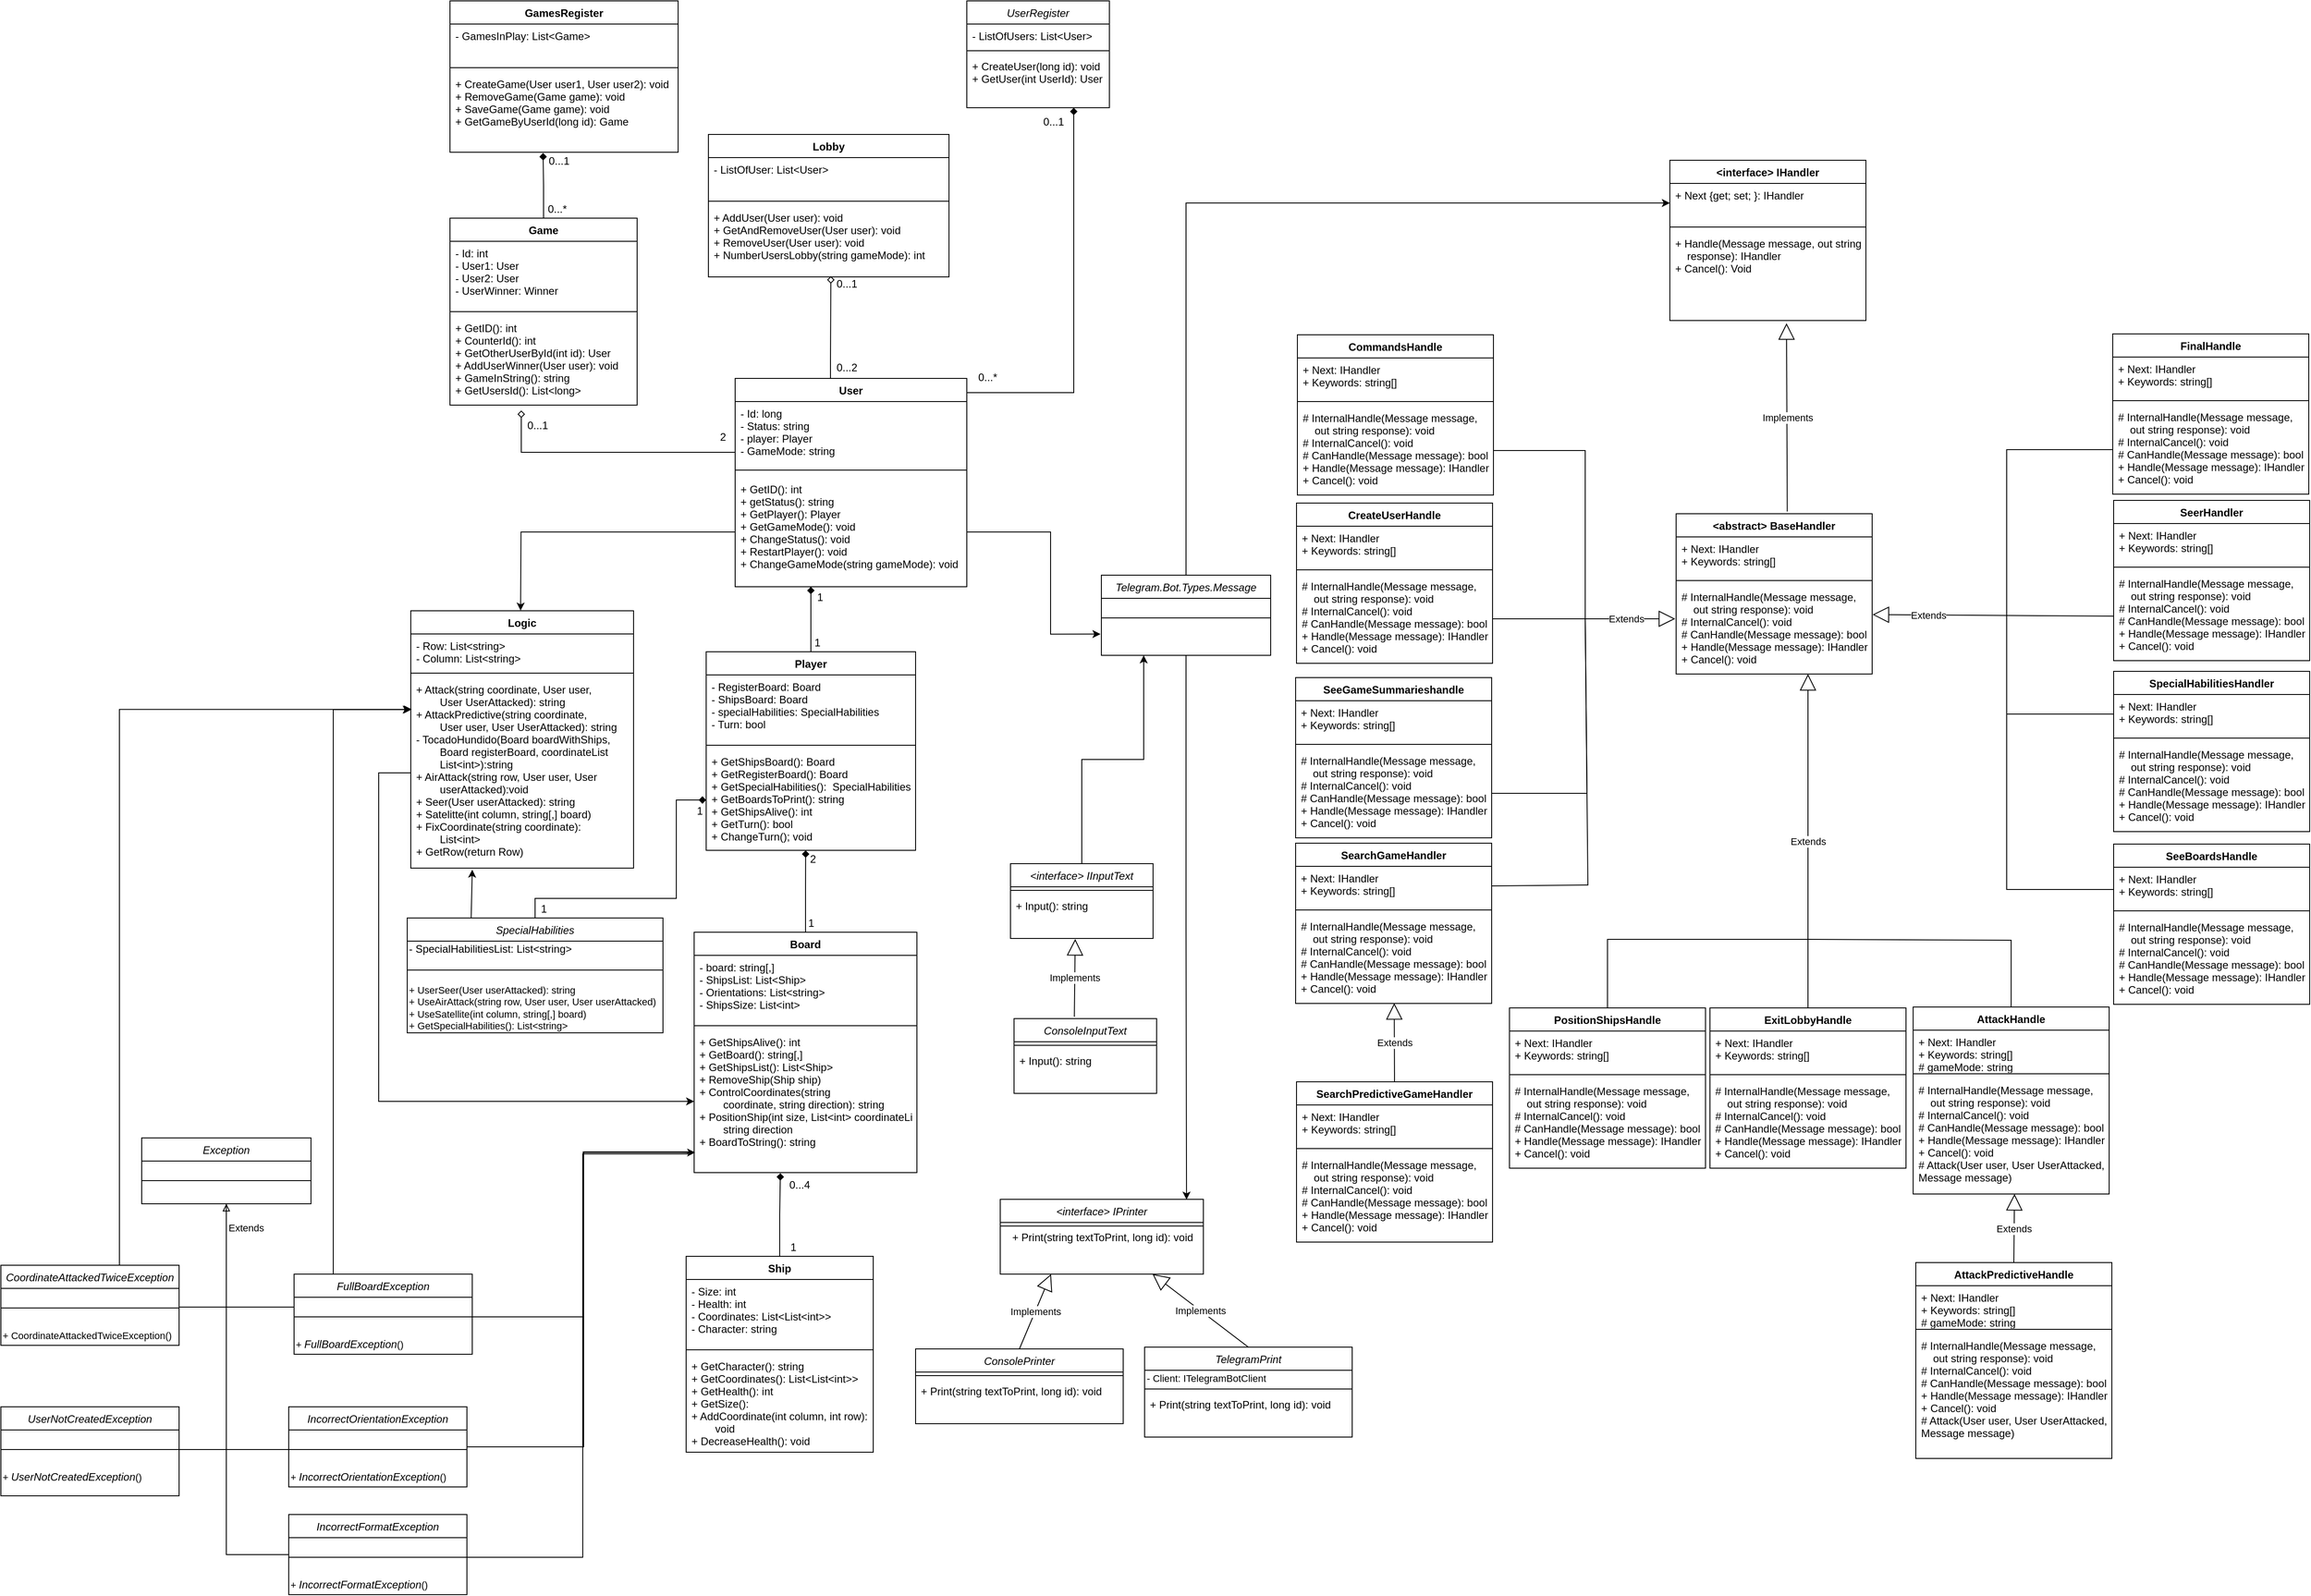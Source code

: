 <mxfile version="18.0.6" type="device"><diagram id="C5RBs43oDa-KdzZeNtuy" name="Page-1"><mxGraphModel dx="3807" dy="2197" grid="0" gridSize="10" guides="1" tooltips="1" connect="1" arrows="1" fold="1" page="0" pageScale="1" pageWidth="827" pageHeight="1169" math="0" shadow="0"><root><mxCell id="WIyWlLk6GJQsqaUBKTNV-0"/><mxCell id="WIyWlLk6GJQsqaUBKTNV-1" parent="WIyWlLk6GJQsqaUBKTNV-0"/><mxCell id="zkfFHV4jXpPFQw0GAbJ--0" value="UserRegister" style="swimlane;fontStyle=2;align=center;verticalAlign=top;childLayout=stackLayout;horizontal=1;startSize=26;horizontalStack=0;resizeParent=1;resizeLast=0;collapsible=1;marginBottom=0;rounded=0;shadow=0;strokeWidth=1;" parent="WIyWlLk6GJQsqaUBKTNV-1" vertex="1"><mxGeometry x="160" y="-170" width="160" height="120" as="geometry"><mxRectangle x="230" y="140" width="160" height="26" as="alternateBounds"/></mxGeometry></mxCell><mxCell id="zkfFHV4jXpPFQw0GAbJ--1" value="- ListOfUsers: List&lt;User&gt;" style="text;align=left;verticalAlign=top;spacingLeft=4;spacingRight=4;overflow=hidden;rotatable=0;points=[[0,0.5],[1,0.5]];portConstraint=eastwest;" parent="zkfFHV4jXpPFQw0GAbJ--0" vertex="1"><mxGeometry y="26" width="160" height="26" as="geometry"/></mxCell><mxCell id="zkfFHV4jXpPFQw0GAbJ--4" value="" style="line;html=1;strokeWidth=1;align=left;verticalAlign=middle;spacingTop=-1;spacingLeft=3;spacingRight=3;rotatable=0;labelPosition=right;points=[];portConstraint=eastwest;" parent="zkfFHV4jXpPFQw0GAbJ--0" vertex="1"><mxGeometry y="52" width="160" height="8" as="geometry"/></mxCell><mxCell id="zkfFHV4jXpPFQw0GAbJ--5" value="+ CreateUser(long id): void&#10;+ GetUser(int UserId): User" style="text;align=left;verticalAlign=top;spacingLeft=4;spacingRight=4;overflow=hidden;rotatable=0;points=[[0,0.5],[1,0.5]];portConstraint=eastwest;" parent="zkfFHV4jXpPFQw0GAbJ--0" vertex="1"><mxGeometry y="60" width="160" height="50" as="geometry"/></mxCell><mxCell id="sIv0jPjIIM7AdosSKZr7-0" style="edgeStyle=orthogonalEdgeStyle;rounded=0;orthogonalLoop=1;jettySize=auto;html=1;entryX=0.75;entryY=1;entryDx=0;entryDy=0;endArrow=diamond;endFill=1;" parent="WIyWlLk6GJQsqaUBKTNV-1" source="hzN6pFlEDAawuLXJtAYo-4" target="zkfFHV4jXpPFQw0GAbJ--0" edge="1"><mxGeometry relative="1" as="geometry"><Array as="points"><mxPoint x="280" y="270"/></Array></mxGeometry></mxCell><mxCell id="sIv0jPjIIM7AdosSKZr7-53" style="edgeStyle=orthogonalEdgeStyle;rounded=0;orthogonalLoop=1;jettySize=auto;html=1;endArrow=diamond;endFill=0;entryX=0.509;entryY=0.989;entryDx=0;entryDy=0;entryPerimeter=0;" parent="WIyWlLk6GJQsqaUBKTNV-1" source="hzN6pFlEDAawuLXJtAYo-4" target="sIv0jPjIIM7AdosSKZr7-16" edge="1"><mxGeometry relative="1" as="geometry"><mxPoint x="400" y="240" as="targetPoint"/><Array as="points"><mxPoint x="7" y="232"/><mxPoint x="7" y="232"/></Array></mxGeometry></mxCell><mxCell id="hzN6pFlEDAawuLXJtAYo-4" value="User" style="swimlane;fontStyle=1;align=center;verticalAlign=top;childLayout=stackLayout;horizontal=1;startSize=26;horizontalStack=0;resizeParent=1;resizeParentMax=0;resizeLast=0;collapsible=1;marginBottom=0;" parent="WIyWlLk6GJQsqaUBKTNV-1" vertex="1"><mxGeometry x="-100" y="254" width="260" height="234" as="geometry"/></mxCell><mxCell id="hzN6pFlEDAawuLXJtAYo-5" value="- Id: long&#10;- Status: string&#10;- player: Player&#10;- GameMode: string" style="text;strokeColor=none;fillColor=none;align=left;verticalAlign=top;spacingLeft=4;spacingRight=4;overflow=hidden;rotatable=0;points=[[0,0.5],[1,0.5]];portConstraint=eastwest;" parent="hzN6pFlEDAawuLXJtAYo-4" vertex="1"><mxGeometry y="26" width="260" height="69" as="geometry"/></mxCell><mxCell id="hzN6pFlEDAawuLXJtAYo-6" value="" style="line;strokeWidth=1;fillColor=none;align=left;verticalAlign=middle;spacingTop=-1;spacingLeft=3;spacingRight=3;rotatable=0;labelPosition=right;points=[];portConstraint=eastwest;" parent="hzN6pFlEDAawuLXJtAYo-4" vertex="1"><mxGeometry y="95" width="260" height="16" as="geometry"/></mxCell><mxCell id="hzN6pFlEDAawuLXJtAYo-7" value="+ GetID(): int&#10;+ getStatus(): string&#10;+ GetPlayer(): Player&#10;+ GetGameMode(): void&#10;+ ChangeStatus(): void&#10;+ RestartPlayer(): void&#10;+ ChangeGameMode(string gameMode): void&#10;" style="text;strokeColor=none;fillColor=none;align=left;verticalAlign=top;spacingLeft=4;spacingRight=4;overflow=hidden;rotatable=0;points=[[0,0.5],[1,0.5]];portConstraint=eastwest;" parent="hzN6pFlEDAawuLXJtAYo-4" vertex="1"><mxGeometry y="111" width="260" height="123" as="geometry"/></mxCell><mxCell id="sIv0jPjIIM7AdosSKZr7-2" value="0...1" style="text;html=1;align=center;verticalAlign=middle;resizable=0;points=[];autosize=1;strokeColor=none;fillColor=none;" parent="WIyWlLk6GJQsqaUBKTNV-1" vertex="1"><mxGeometry x="5" y="138" width="40" height="20" as="geometry"/></mxCell><mxCell id="sIv0jPjIIM7AdosSKZr7-3" value="0...*" style="text;html=1;align=center;verticalAlign=middle;resizable=0;points=[];autosize=1;strokeColor=none;fillColor=none;" parent="WIyWlLk6GJQsqaUBKTNV-1" vertex="1"><mxGeometry x="163" y="243" width="40" height="20" as="geometry"/></mxCell><mxCell id="sIv0jPjIIM7AdosSKZr7-33" style="edgeStyle=orthogonalEdgeStyle;rounded=0;orthogonalLoop=1;jettySize=auto;html=1;entryX=0.408;entryY=1.009;entryDx=0;entryDy=0;entryPerimeter=0;endArrow=diamond;endFill=1;" parent="WIyWlLk6GJQsqaUBKTNV-1" source="sIv0jPjIIM7AdosSKZr7-4" target="sIv0jPjIIM7AdosSKZr7-12" edge="1"><mxGeometry relative="1" as="geometry"/></mxCell><mxCell id="sIv0jPjIIM7AdosSKZr7-4" value="Game" style="swimlane;fontStyle=1;align=center;verticalAlign=top;childLayout=stackLayout;horizontal=1;startSize=26;horizontalStack=0;resizeParent=1;resizeParentMax=0;resizeLast=0;collapsible=1;marginBottom=0;" parent="WIyWlLk6GJQsqaUBKTNV-1" vertex="1"><mxGeometry x="-420" y="74" width="210" height="210" as="geometry"/></mxCell><mxCell id="sIv0jPjIIM7AdosSKZr7-5" value="- Id: int&#10;- User1: User&#10;- User2: User&#10;- UserWinner: Winner" style="text;strokeColor=none;fillColor=none;align=left;verticalAlign=top;spacingLeft=4;spacingRight=4;overflow=hidden;rotatable=0;points=[[0,0.5],[1,0.5]];portConstraint=eastwest;" parent="sIv0jPjIIM7AdosSKZr7-4" vertex="1"><mxGeometry y="26" width="210" height="74" as="geometry"/></mxCell><mxCell id="sIv0jPjIIM7AdosSKZr7-6" value="" style="line;strokeWidth=1;fillColor=none;align=left;verticalAlign=middle;spacingTop=-1;spacingLeft=3;spacingRight=3;rotatable=0;labelPosition=right;points=[];portConstraint=eastwest;" parent="sIv0jPjIIM7AdosSKZr7-4" vertex="1"><mxGeometry y="100" width="210" height="10" as="geometry"/></mxCell><mxCell id="sIv0jPjIIM7AdosSKZr7-7" value="+ GetID(): int&#10;+ CounterId(): int&#10;+ GetOtherUserById(int id): User&#10;+ AddUserWinner(User user): void&#10;+ GameInString(): string&#10;+ GetUsersId(): List&lt;long&gt;&#10;" style="text;strokeColor=none;fillColor=none;align=left;verticalAlign=top;spacingLeft=4;spacingRight=4;overflow=hidden;rotatable=0;points=[[0,0.5],[1,0.5]];portConstraint=eastwest;" parent="sIv0jPjIIM7AdosSKZr7-4" vertex="1"><mxGeometry y="110" width="210" height="100" as="geometry"/></mxCell><mxCell id="sIv0jPjIIM7AdosSKZr7-9" value="GamesRegister" style="swimlane;fontStyle=1;align=center;verticalAlign=top;childLayout=stackLayout;horizontal=1;startSize=26;horizontalStack=0;resizeParent=1;resizeParentMax=0;resizeLast=0;collapsible=1;marginBottom=0;" parent="WIyWlLk6GJQsqaUBKTNV-1" vertex="1"><mxGeometry x="-420" y="-170" width="256" height="170" as="geometry"/></mxCell><mxCell id="sIv0jPjIIM7AdosSKZr7-10" value="- GamesInPlay: List&lt;Game&gt;" style="text;strokeColor=none;fillColor=none;align=left;verticalAlign=top;spacingLeft=4;spacingRight=4;overflow=hidden;rotatable=0;points=[[0,0.5],[1,0.5]];portConstraint=eastwest;" parent="sIv0jPjIIM7AdosSKZr7-9" vertex="1"><mxGeometry y="26" width="256" height="44" as="geometry"/></mxCell><mxCell id="sIv0jPjIIM7AdosSKZr7-11" value="" style="line;strokeWidth=1;fillColor=none;align=left;verticalAlign=middle;spacingTop=-1;spacingLeft=3;spacingRight=3;rotatable=0;labelPosition=right;points=[];portConstraint=eastwest;" parent="sIv0jPjIIM7AdosSKZr7-9" vertex="1"><mxGeometry y="70" width="256" height="10" as="geometry"/></mxCell><mxCell id="sIv0jPjIIM7AdosSKZr7-12" value="+ CreateGame(User user1, User user2): void&#10;+ RemoveGame(Game game): void&#10;+ SaveGame(Game game): void&#10;+ GetGameByUserId(long id): Game&#10;" style="text;strokeColor=none;fillColor=none;align=left;verticalAlign=top;spacingLeft=4;spacingRight=4;overflow=hidden;rotatable=0;points=[[0,0.5],[1,0.5]];portConstraint=eastwest;" parent="sIv0jPjIIM7AdosSKZr7-9" vertex="1"><mxGeometry y="80" width="256" height="90" as="geometry"/></mxCell><mxCell id="sIv0jPjIIM7AdosSKZr7-54" style="edgeStyle=orthogonalEdgeStyle;rounded=0;orthogonalLoop=1;jettySize=auto;html=1;exitX=0.5;exitY=1;exitDx=0;exitDy=0;endArrow=diamond;endFill=0;" parent="WIyWlLk6GJQsqaUBKTNV-1" source="sIv0jPjIIM7AdosSKZr7-13" edge="1"><mxGeometry relative="1" as="geometry"><mxPoint x="5.143" y="140.286" as="targetPoint"/></mxGeometry></mxCell><mxCell id="sIv0jPjIIM7AdosSKZr7-13" value="Lobby" style="swimlane;fontStyle=1;align=center;verticalAlign=top;childLayout=stackLayout;horizontal=1;startSize=26;horizontalStack=0;resizeParent=1;resizeParentMax=0;resizeLast=0;collapsible=1;marginBottom=0;" parent="WIyWlLk6GJQsqaUBKTNV-1" vertex="1"><mxGeometry x="-130" y="-20" width="270" height="160" as="geometry"/></mxCell><mxCell id="sIv0jPjIIM7AdosSKZr7-14" value="- ListOfUser: List&lt;User&gt;&#10;" style="text;strokeColor=none;fillColor=none;align=left;verticalAlign=top;spacingLeft=4;spacingRight=4;overflow=hidden;rotatable=0;points=[[0,0.5],[1,0.5]];portConstraint=eastwest;" parent="sIv0jPjIIM7AdosSKZr7-13" vertex="1"><mxGeometry y="26" width="270" height="44" as="geometry"/></mxCell><mxCell id="sIv0jPjIIM7AdosSKZr7-15" value="" style="line;strokeWidth=1;fillColor=none;align=left;verticalAlign=middle;spacingTop=-1;spacingLeft=3;spacingRight=3;rotatable=0;labelPosition=right;points=[];portConstraint=eastwest;" parent="sIv0jPjIIM7AdosSKZr7-13" vertex="1"><mxGeometry y="70" width="270" height="10" as="geometry"/></mxCell><mxCell id="sIv0jPjIIM7AdosSKZr7-16" value="+ AddUser(User user): void&#10;+ GetAndRemoveUser(User user): void&#10;+ RemoveUser(User user): void&#10;+ NumberUsersLobby(string gameMode): int" style="text;strokeColor=none;fillColor=none;align=left;verticalAlign=top;spacingLeft=4;spacingRight=4;overflow=hidden;rotatable=0;points=[[0,0.5],[1,0.5]];portConstraint=eastwest;" parent="sIv0jPjIIM7AdosSKZr7-13" vertex="1"><mxGeometry y="80" width="270" height="80" as="geometry"/></mxCell><mxCell id="sIv0jPjIIM7AdosSKZr7-41" style="edgeStyle=orthogonalEdgeStyle;rounded=0;orthogonalLoop=1;jettySize=auto;html=1;exitX=0.5;exitY=0;exitDx=0;exitDy=0;endArrow=diamond;endFill=1;entryX=0.475;entryY=1;entryDx=0;entryDy=0;entryPerimeter=0;" parent="WIyWlLk6GJQsqaUBKTNV-1" source="sIv0jPjIIM7AdosSKZr7-17" target="sIv0jPjIIM7AdosSKZr7-28" edge="1"><mxGeometry relative="1" as="geometry"><mxPoint x="-82" y="793" as="targetPoint"/></mxGeometry></mxCell><mxCell id="sIv0jPjIIM7AdosSKZr7-17" value="Board" style="swimlane;fontStyle=1;align=center;verticalAlign=top;childLayout=stackLayout;horizontal=1;startSize=26;horizontalStack=0;resizeParent=1;resizeParentMax=0;resizeLast=0;collapsible=1;marginBottom=0;" parent="WIyWlLk6GJQsqaUBKTNV-1" vertex="1"><mxGeometry x="-146" y="876" width="250" height="270" as="geometry"/></mxCell><mxCell id="sIv0jPjIIM7AdosSKZr7-18" value="- board: string[,]&#10;- ShipsList: List&lt;Ship&gt;&#10;- Orientations: List&lt;string&gt;&#10;- ShipsSize: List&lt;int&gt;&#10;" style="text;strokeColor=none;fillColor=none;align=left;verticalAlign=top;spacingLeft=4;spacingRight=4;overflow=hidden;rotatable=0;points=[[0,0.5],[1,0.5]];portConstraint=eastwest;" parent="sIv0jPjIIM7AdosSKZr7-17" vertex="1"><mxGeometry y="26" width="250" height="74" as="geometry"/></mxCell><mxCell id="sIv0jPjIIM7AdosSKZr7-19" value="" style="line;strokeWidth=1;fillColor=none;align=left;verticalAlign=middle;spacingTop=-1;spacingLeft=3;spacingRight=3;rotatable=0;labelPosition=right;points=[];portConstraint=eastwest;" parent="sIv0jPjIIM7AdosSKZr7-17" vertex="1"><mxGeometry y="100" width="250" height="10" as="geometry"/></mxCell><mxCell id="sIv0jPjIIM7AdosSKZr7-20" value="+ GetShipsAlive(): int&#10;+ GetBoard(): string[,]&#10;+ GetShipsList(): List&lt;Ship&gt;&#10;+ RemoveShip(Ship ship)&#10;+ ControlCoordinates(string &#10;        coordinate, string direction): string&#10;+ PositionShip(int size, List&lt;int&gt; coordinateList),&#10;        string direction&#10;+ BoardToString(): string" style="text;strokeColor=none;fillColor=none;align=left;verticalAlign=top;spacingLeft=4;spacingRight=4;overflow=hidden;rotatable=0;points=[[0,0.5],[1,0.5]];portConstraint=eastwest;" parent="sIv0jPjIIM7AdosSKZr7-17" vertex="1"><mxGeometry y="110" width="250" height="160" as="geometry"/></mxCell><mxCell id="sIv0jPjIIM7AdosSKZr7-21" value="Logic" style="swimlane;fontStyle=1;align=center;verticalAlign=top;childLayout=stackLayout;horizontal=1;startSize=26;horizontalStack=0;resizeParent=1;resizeParentMax=0;resizeLast=0;collapsible=1;marginBottom=0;" parent="WIyWlLk6GJQsqaUBKTNV-1" vertex="1"><mxGeometry x="-464" y="515" width="250" height="289" as="geometry"/></mxCell><mxCell id="sIv0jPjIIM7AdosSKZr7-22" value="- Row: List&lt;string&gt;&#10;- Column: List&lt;string&gt;" style="text;strokeColor=none;fillColor=none;align=left;verticalAlign=top;spacingLeft=4;spacingRight=4;overflow=hidden;rotatable=0;points=[[0,0.5],[1,0.5]];portConstraint=eastwest;" parent="sIv0jPjIIM7AdosSKZr7-21" vertex="1"><mxGeometry y="26" width="250" height="39" as="geometry"/></mxCell><mxCell id="sIv0jPjIIM7AdosSKZr7-23" value="" style="line;strokeWidth=1;fillColor=none;align=left;verticalAlign=middle;spacingTop=-1;spacingLeft=3;spacingRight=3;rotatable=0;labelPosition=right;points=[];portConstraint=eastwest;" parent="sIv0jPjIIM7AdosSKZr7-21" vertex="1"><mxGeometry y="65" width="250" height="10" as="geometry"/></mxCell><mxCell id="sIv0jPjIIM7AdosSKZr7-24" value="+ Attack(string coordinate, User user, &#10;        User UserAttacked): string&#10;+ AttackPredictive(string coordinate, &#10;        User user, User UserAttacked): string&#10;- TocadoHundido(Board boardWithShips, &#10;        Board registerBoard, coordinateList &#10;        List&lt;int&gt;):string&#10;+ AirAttack(string row, User user, User&#10;        userAttacked):void&#10;+ Seer(User userAttacked): string&#10;+ Satelitte(int column, string[,] board)&#10;+ FixCoordinate(string coordinate): &#10;        List&lt;int&gt;&#10;+ GetRow(return Row)" style="text;strokeColor=none;fillColor=none;align=left;verticalAlign=top;spacingLeft=4;spacingRight=4;overflow=hidden;rotatable=0;points=[[0,0.5],[1,0.5]];portConstraint=eastwest;" parent="sIv0jPjIIM7AdosSKZr7-21" vertex="1"><mxGeometry y="75" width="250" height="214" as="geometry"/></mxCell><mxCell id="sIv0jPjIIM7AdosSKZr7-37" style="edgeStyle=orthogonalEdgeStyle;rounded=0;orthogonalLoop=1;jettySize=auto;html=1;endArrow=diamond;endFill=1;" parent="WIyWlLk6GJQsqaUBKTNV-1" source="sIv0jPjIIM7AdosSKZr7-25" edge="1"><mxGeometry relative="1" as="geometry"><mxPoint x="-15" y="488" as="targetPoint"/></mxGeometry></mxCell><mxCell id="sIv0jPjIIM7AdosSKZr7-25" value="Player" style="swimlane;fontStyle=1;align=center;verticalAlign=top;childLayout=stackLayout;horizontal=1;startSize=26;horizontalStack=0;resizeParent=1;resizeParentMax=0;resizeLast=0;collapsible=1;marginBottom=0;" parent="WIyWlLk6GJQsqaUBKTNV-1" vertex="1"><mxGeometry x="-132.5" y="561" width="235" height="223" as="geometry"/></mxCell><mxCell id="sIv0jPjIIM7AdosSKZr7-26" value="- RegisterBoard: Board&#10;- ShipsBoard: Board&#10;- specialHabilities: SpecialHabilities&#10;- Turn: bool" style="text;strokeColor=none;fillColor=none;align=left;verticalAlign=top;spacingLeft=4;spacingRight=4;overflow=hidden;rotatable=0;points=[[0,0.5],[1,0.5]];portConstraint=eastwest;" parent="sIv0jPjIIM7AdosSKZr7-25" vertex="1"><mxGeometry y="26" width="235" height="74" as="geometry"/></mxCell><mxCell id="sIv0jPjIIM7AdosSKZr7-27" value="" style="line;strokeWidth=1;fillColor=none;align=left;verticalAlign=middle;spacingTop=-1;spacingLeft=3;spacingRight=3;rotatable=0;labelPosition=right;points=[];portConstraint=eastwest;" parent="sIv0jPjIIM7AdosSKZr7-25" vertex="1"><mxGeometry y="100" width="235" height="10" as="geometry"/></mxCell><mxCell id="sIv0jPjIIM7AdosSKZr7-28" value="+ GetShipsBoard(): Board&#10;+ GetRegisterBoard(): Board&#10;+ GetSpecialHabilities():  SpecialHabilities&#10;+ GetBoardsToPrint(): string&#10;+ GetShipsAlive(): int&#10;+ GetTurn(): bool&#10;+ ChangeTurn(); void&#10;" style="text;strokeColor=none;fillColor=none;align=left;verticalAlign=top;spacingLeft=4;spacingRight=4;overflow=hidden;rotatable=0;points=[[0,0.5],[1,0.5]];portConstraint=eastwest;" parent="sIv0jPjIIM7AdosSKZr7-25" vertex="1"><mxGeometry y="110" width="235" height="113" as="geometry"/></mxCell><mxCell id="sIv0jPjIIM7AdosSKZr7-44" style="edgeStyle=orthogonalEdgeStyle;rounded=0;orthogonalLoop=1;jettySize=auto;html=1;entryX=0.387;entryY=1.004;entryDx=0;entryDy=0;entryPerimeter=0;endArrow=diamond;endFill=1;" parent="WIyWlLk6GJQsqaUBKTNV-1" source="sIv0jPjIIM7AdosSKZr7-29" target="sIv0jPjIIM7AdosSKZr7-20" edge="1"><mxGeometry relative="1" as="geometry"/></mxCell><mxCell id="sIv0jPjIIM7AdosSKZr7-29" value="Ship" style="swimlane;fontStyle=1;align=center;verticalAlign=top;childLayout=stackLayout;horizontal=1;startSize=26;horizontalStack=0;resizeParent=1;resizeParentMax=0;resizeLast=0;collapsible=1;marginBottom=0;" parent="WIyWlLk6GJQsqaUBKTNV-1" vertex="1"><mxGeometry x="-155" y="1240" width="210" height="220" as="geometry"/></mxCell><mxCell id="sIv0jPjIIM7AdosSKZr7-30" value="- Size: int&#10;- Health: int&#10;- Coordinates: List&lt;List&lt;int&gt;&gt;&#10;- Character: string" style="text;strokeColor=none;fillColor=none;align=left;verticalAlign=top;spacingLeft=4;spacingRight=4;overflow=hidden;rotatable=0;points=[[0,0.5],[1,0.5]];portConstraint=eastwest;" parent="sIv0jPjIIM7AdosSKZr7-29" vertex="1"><mxGeometry y="26" width="210" height="74" as="geometry"/></mxCell><mxCell id="sIv0jPjIIM7AdosSKZr7-31" value="" style="line;strokeWidth=1;fillColor=none;align=left;verticalAlign=middle;spacingTop=-1;spacingLeft=3;spacingRight=3;rotatable=0;labelPosition=right;points=[];portConstraint=eastwest;" parent="sIv0jPjIIM7AdosSKZr7-29" vertex="1"><mxGeometry y="100" width="210" height="10" as="geometry"/></mxCell><mxCell id="sIv0jPjIIM7AdosSKZr7-32" value="+ GetCharacter(): string&#10;+ GetCoordinates(): List&lt;List&lt;int&gt;&gt;&#10;+ GetHealth(): int&#10;+ GetSize():&#10;+ AddCoordinate(int column, int row):&#10;        void&#10;+ DecreaseHealth(): void&#10;" style="text;strokeColor=none;fillColor=none;align=left;verticalAlign=top;spacingLeft=4;spacingRight=4;overflow=hidden;rotatable=0;points=[[0,0.5],[1,0.5]];portConstraint=eastwest;" parent="sIv0jPjIIM7AdosSKZr7-29" vertex="1"><mxGeometry y="110" width="210" height="110" as="geometry"/></mxCell><mxCell id="sIv0jPjIIM7AdosSKZr7-34" value="0...1" style="text;html=1;align=center;verticalAlign=middle;resizable=0;points=[];autosize=1;strokeColor=none;fillColor=none;" parent="WIyWlLk6GJQsqaUBKTNV-1" vertex="1"><mxGeometry x="-318" width="40" height="20" as="geometry"/></mxCell><mxCell id="sIv0jPjIIM7AdosSKZr7-35" value="0...*" style="text;html=1;align=center;verticalAlign=middle;resizable=0;points=[];autosize=1;strokeColor=none;fillColor=none;" parent="WIyWlLk6GJQsqaUBKTNV-1" vertex="1"><mxGeometry x="-320" y="54" width="40" height="20" as="geometry"/></mxCell><mxCell id="sIv0jPjIIM7AdosSKZr7-38" value="1" style="text;html=1;align=center;verticalAlign=middle;resizable=0;points=[];autosize=1;strokeColor=none;fillColor=none;" parent="WIyWlLk6GJQsqaUBKTNV-1" vertex="1"><mxGeometry x="-18" y="541" width="20" height="20" as="geometry"/></mxCell><mxCell id="sIv0jPjIIM7AdosSKZr7-39" value="1" style="text;html=1;align=center;verticalAlign=middle;resizable=0;points=[];autosize=1;strokeColor=none;fillColor=none;" parent="WIyWlLk6GJQsqaUBKTNV-1" vertex="1"><mxGeometry x="-15" y="490" width="20" height="20" as="geometry"/></mxCell><mxCell id="sIv0jPjIIM7AdosSKZr7-42" value="1" style="text;html=1;align=center;verticalAlign=middle;resizable=0;points=[];autosize=1;strokeColor=none;fillColor=none;" parent="WIyWlLk6GJQsqaUBKTNV-1" vertex="1"><mxGeometry x="-25" y="856" width="20" height="20" as="geometry"/></mxCell><mxCell id="sIv0jPjIIM7AdosSKZr7-43" value="2" style="text;html=1;align=center;verticalAlign=middle;resizable=0;points=[];autosize=1;strokeColor=none;fillColor=none;" parent="WIyWlLk6GJQsqaUBKTNV-1" vertex="1"><mxGeometry x="-23" y="784" width="20" height="20" as="geometry"/></mxCell><mxCell id="sIv0jPjIIM7AdosSKZr7-45" value="1" style="text;html=1;align=center;verticalAlign=middle;resizable=0;points=[];autosize=1;strokeColor=none;fillColor=none;" parent="WIyWlLk6GJQsqaUBKTNV-1" vertex="1"><mxGeometry x="-45" y="1220" width="20" height="20" as="geometry"/></mxCell><mxCell id="sIv0jPjIIM7AdosSKZr7-46" value="0...4" style="text;html=1;align=center;verticalAlign=middle;resizable=0;points=[];autosize=1;strokeColor=none;fillColor=none;" parent="WIyWlLk6GJQsqaUBKTNV-1" vertex="1"><mxGeometry x="-48" y="1150" width="40" height="20" as="geometry"/></mxCell><mxCell id="sIv0jPjIIM7AdosSKZr7-50" style="edgeStyle=orthogonalEdgeStyle;rounded=0;orthogonalLoop=1;jettySize=auto;html=1;endArrow=diamond;endFill=0;" parent="WIyWlLk6GJQsqaUBKTNV-1" source="hzN6pFlEDAawuLXJtAYo-5" edge="1"><mxGeometry relative="1" as="geometry"><mxPoint x="-340" y="290" as="targetPoint"/><Array as="points"><mxPoint x="-340" y="337"/><mxPoint x="-340" y="290"/></Array></mxGeometry></mxCell><mxCell id="sIv0jPjIIM7AdosSKZr7-51" value="0...1" style="text;html=1;align=center;verticalAlign=middle;resizable=0;points=[];autosize=1;strokeColor=none;fillColor=none;" parent="WIyWlLk6GJQsqaUBKTNV-1" vertex="1"><mxGeometry x="-342" y="297" width="40" height="20" as="geometry"/></mxCell><mxCell id="sIv0jPjIIM7AdosSKZr7-52" value="2" style="text;html=1;align=center;verticalAlign=middle;resizable=0;points=[];autosize=1;strokeColor=none;fillColor=none;" parent="WIyWlLk6GJQsqaUBKTNV-1" vertex="1"><mxGeometry x="-124" y="310" width="20" height="20" as="geometry"/></mxCell><mxCell id="sIv0jPjIIM7AdosSKZr7-55" value="0...1" style="text;html=1;align=center;verticalAlign=middle;resizable=0;points=[];autosize=1;strokeColor=none;fillColor=none;" parent="WIyWlLk6GJQsqaUBKTNV-1" vertex="1"><mxGeometry x="237" y="-44" width="40" height="20" as="geometry"/></mxCell><mxCell id="sIv0jPjIIM7AdosSKZr7-56" value="0...2" style="text;html=1;align=center;verticalAlign=middle;resizable=0;points=[];autosize=1;strokeColor=none;fillColor=none;" parent="WIyWlLk6GJQsqaUBKTNV-1" vertex="1"><mxGeometry x="5" y="232" width="40" height="20" as="geometry"/></mxCell><mxCell id="bIJkQ9r14g20PNRuNCB5-78" style="edgeStyle=orthogonalEdgeStyle;rounded=0;orthogonalLoop=1;jettySize=auto;html=1;entryX=0.25;entryY=1;entryDx=0;entryDy=0;fontSize=11;endArrow=classic;endFill=1;" parent="WIyWlLk6GJQsqaUBKTNV-1" source="sIv0jPjIIM7AdosSKZr7-57" target="sIv0jPjIIM7AdosSKZr7-123" edge="1"><mxGeometry relative="1" as="geometry"/></mxCell><mxCell id="sIv0jPjIIM7AdosSKZr7-57" value="&lt;interface&gt; IInputText" style="swimlane;fontStyle=2;align=center;verticalAlign=top;childLayout=stackLayout;horizontal=1;startSize=26;horizontalStack=0;resizeParent=1;resizeLast=0;collapsible=1;marginBottom=0;rounded=0;shadow=0;strokeWidth=1;" parent="WIyWlLk6GJQsqaUBKTNV-1" vertex="1"><mxGeometry x="209" y="799" width="160" height="84" as="geometry"><mxRectangle x="230" y="140" width="160" height="26" as="alternateBounds"/></mxGeometry></mxCell><mxCell id="sIv0jPjIIM7AdosSKZr7-59" value="" style="line;html=1;strokeWidth=1;align=left;verticalAlign=middle;spacingTop=-1;spacingLeft=3;spacingRight=3;rotatable=0;labelPosition=right;points=[];portConstraint=eastwest;" parent="sIv0jPjIIM7AdosSKZr7-57" vertex="1"><mxGeometry y="26" width="160" height="8" as="geometry"/></mxCell><mxCell id="sIv0jPjIIM7AdosSKZr7-60" value="+ Input(): string" style="text;align=left;verticalAlign=top;spacingLeft=4;spacingRight=4;overflow=hidden;rotatable=0;points=[[0,0.5],[1,0.5]];portConstraint=eastwest;" parent="sIv0jPjIIM7AdosSKZr7-57" vertex="1"><mxGeometry y="34" width="160" height="50" as="geometry"/></mxCell><mxCell id="sIv0jPjIIM7AdosSKZr7-63" value="&lt;interface&gt; IPrinter" style="swimlane;fontStyle=2;align=center;verticalAlign=top;childLayout=stackLayout;horizontal=1;startSize=26;horizontalStack=0;resizeParent=1;resizeLast=0;collapsible=1;marginBottom=0;rounded=0;shadow=0;strokeWidth=1;" parent="WIyWlLk6GJQsqaUBKTNV-1" vertex="1"><mxGeometry x="197.5" y="1176" width="228" height="84" as="geometry"><mxRectangle x="230" y="140" width="160" height="26" as="alternateBounds"/></mxGeometry></mxCell><mxCell id="sIv0jPjIIM7AdosSKZr7-64" value="" style="line;html=1;strokeWidth=1;align=left;verticalAlign=middle;spacingTop=-1;spacingLeft=3;spacingRight=3;rotatable=0;labelPosition=right;points=[];portConstraint=eastwest;" parent="sIv0jPjIIM7AdosSKZr7-63" vertex="1"><mxGeometry y="26" width="228" height="8" as="geometry"/></mxCell><mxCell id="bIJkQ9r14g20PNRuNCB5-83" value="&lt;span style=&quot;font-size: 12px; text-align: left;&quot;&gt;+ Print(string textToPrint, long id): void&lt;/span&gt;" style="text;html=1;align=center;verticalAlign=middle;resizable=0;points=[];autosize=1;strokeColor=none;fillColor=none;fontSize=11;" parent="sIv0jPjIIM7AdosSKZr7-63" vertex="1"><mxGeometry y="34" width="228" height="17" as="geometry"/></mxCell><mxCell id="sIv0jPjIIM7AdosSKZr7-66" value="ConsoleInputText" style="swimlane;fontStyle=2;align=center;verticalAlign=top;childLayout=stackLayout;horizontal=1;startSize=26;horizontalStack=0;resizeParent=1;resizeLast=0;collapsible=1;marginBottom=0;rounded=0;shadow=0;strokeWidth=1;" parent="WIyWlLk6GJQsqaUBKTNV-1" vertex="1"><mxGeometry x="213" y="973" width="160" height="84" as="geometry"><mxRectangle x="230" y="140" width="160" height="26" as="alternateBounds"/></mxGeometry></mxCell><mxCell id="sIv0jPjIIM7AdosSKZr7-67" value="" style="line;html=1;strokeWidth=1;align=left;verticalAlign=middle;spacingTop=-1;spacingLeft=3;spacingRight=3;rotatable=0;labelPosition=right;points=[];portConstraint=eastwest;" parent="sIv0jPjIIM7AdosSKZr7-66" vertex="1"><mxGeometry y="26" width="160" height="8" as="geometry"/></mxCell><mxCell id="sIv0jPjIIM7AdosSKZr7-68" value="+ Input(): string" style="text;align=left;verticalAlign=top;spacingLeft=4;spacingRight=4;overflow=hidden;rotatable=0;points=[[0,0.5],[1,0.5]];portConstraint=eastwest;" parent="sIv0jPjIIM7AdosSKZr7-66" vertex="1"><mxGeometry y="34" width="160" height="50" as="geometry"/></mxCell><mxCell id="sIv0jPjIIM7AdosSKZr7-71" value="Implements" style="endArrow=block;endSize=16;endFill=0;html=1;rounded=0;exitX=0.423;exitY=-0.024;exitDx=0;exitDy=0;exitPerimeter=0;entryX=0.454;entryY=1.012;entryDx=0;entryDy=0;entryPerimeter=0;" parent="WIyWlLk6GJQsqaUBKTNV-1" source="sIv0jPjIIM7AdosSKZr7-66" target="sIv0jPjIIM7AdosSKZr7-60" edge="1"><mxGeometry width="160" relative="1" as="geometry"><mxPoint x="352" y="902" as="sourcePoint"/><mxPoint x="512" y="902" as="targetPoint"/></mxGeometry></mxCell><mxCell id="sIv0jPjIIM7AdosSKZr7-72" value="Implements" style="endArrow=block;endSize=16;endFill=0;html=1;rounded=0;exitX=0.5;exitY=0;exitDx=0;exitDy=0;entryX=0.25;entryY=1;entryDx=0;entryDy=0;" parent="WIyWlLk6GJQsqaUBKTNV-1" source="sIv0jPjIIM7AdosSKZr7-73" target="sIv0jPjIIM7AdosSKZr7-63" edge="1"><mxGeometry width="160" relative="1" as="geometry"><mxPoint x="359.5" y="1334.004" as="sourcePoint"/><mxPoint x="302.5" y="1258" as="targetPoint"/></mxGeometry></mxCell><mxCell id="sIv0jPjIIM7AdosSKZr7-73" value="ConsolePrinter" style="swimlane;fontStyle=2;align=center;verticalAlign=top;childLayout=stackLayout;horizontal=1;startSize=26;horizontalStack=0;resizeParent=1;resizeLast=0;collapsible=1;marginBottom=0;rounded=0;shadow=0;strokeWidth=1;" parent="WIyWlLk6GJQsqaUBKTNV-1" vertex="1"><mxGeometry x="102.5" y="1344" width="233" height="84" as="geometry"><mxRectangle x="230" y="140" width="160" height="26" as="alternateBounds"/></mxGeometry></mxCell><mxCell id="sIv0jPjIIM7AdosSKZr7-74" value="" style="line;html=1;strokeWidth=1;align=left;verticalAlign=middle;spacingTop=-1;spacingLeft=3;spacingRight=3;rotatable=0;labelPosition=right;points=[];portConstraint=eastwest;" parent="sIv0jPjIIM7AdosSKZr7-73" vertex="1"><mxGeometry y="26" width="233" height="8" as="geometry"/></mxCell><mxCell id="sIv0jPjIIM7AdosSKZr7-75" value="+ Print(string textToPrint, long id): void" style="text;align=left;verticalAlign=top;spacingLeft=4;spacingRight=4;overflow=hidden;rotatable=0;points=[[0,0.5],[1,0.5]];portConstraint=eastwest;" parent="sIv0jPjIIM7AdosSKZr7-73" vertex="1"><mxGeometry y="34" width="233" height="50" as="geometry"/></mxCell><mxCell id="sIv0jPjIIM7AdosSKZr7-76" value="&lt;interface&gt; IHandler" style="swimlane;fontStyle=1;align=center;verticalAlign=top;childLayout=stackLayout;horizontal=1;startSize=26;horizontalStack=0;resizeParent=1;resizeParentMax=0;resizeLast=0;collapsible=1;marginBottom=0;" parent="WIyWlLk6GJQsqaUBKTNV-1" vertex="1"><mxGeometry x="949" y="9" width="220" height="180" as="geometry"/></mxCell><mxCell id="sIv0jPjIIM7AdosSKZr7-77" value="+ Next {get; set; }: IHandler&#10;" style="text;strokeColor=none;fillColor=none;align=left;verticalAlign=top;spacingLeft=4;spacingRight=4;overflow=hidden;rotatable=0;points=[[0,0.5],[1,0.5]];portConstraint=eastwest;" parent="sIv0jPjIIM7AdosSKZr7-76" vertex="1"><mxGeometry y="26" width="220" height="44" as="geometry"/></mxCell><mxCell id="sIv0jPjIIM7AdosSKZr7-78" value="" style="line;strokeWidth=1;fillColor=none;align=left;verticalAlign=middle;spacingTop=-1;spacingLeft=3;spacingRight=3;rotatable=0;labelPosition=right;points=[];portConstraint=eastwest;" parent="sIv0jPjIIM7AdosSKZr7-76" vertex="1"><mxGeometry y="70" width="220" height="10" as="geometry"/></mxCell><mxCell id="sIv0jPjIIM7AdosSKZr7-79" value="+ Handle(Message message, out string &#10;    response): IHandler&#10;+ Cancel(): Void" style="text;strokeColor=none;fillColor=none;align=left;verticalAlign=top;spacingLeft=4;spacingRight=4;overflow=hidden;rotatable=0;points=[[0,0.5],[1,0.5]];portConstraint=eastwest;" parent="sIv0jPjIIM7AdosSKZr7-76" vertex="1"><mxGeometry y="80" width="220" height="100" as="geometry"/></mxCell><mxCell id="sIv0jPjIIM7AdosSKZr7-90" value="&lt;abstract&gt; BaseHandler" style="swimlane;fontStyle=1;align=center;verticalAlign=top;childLayout=stackLayout;horizontal=1;startSize=26;horizontalStack=0;resizeParent=1;resizeParentMax=0;resizeLast=0;collapsible=1;marginBottom=0;" parent="WIyWlLk6GJQsqaUBKTNV-1" vertex="1"><mxGeometry x="956" y="406" width="220" height="180" as="geometry"/></mxCell><mxCell id="sIv0jPjIIM7AdosSKZr7-91" value="+ Next: IHandler&#10;+ Keywords: string[]" style="text;strokeColor=none;fillColor=none;align=left;verticalAlign=top;spacingLeft=4;spacingRight=4;overflow=hidden;rotatable=0;points=[[0,0.5],[1,0.5]];portConstraint=eastwest;" parent="sIv0jPjIIM7AdosSKZr7-90" vertex="1"><mxGeometry y="26" width="220" height="44" as="geometry"/></mxCell><mxCell id="sIv0jPjIIM7AdosSKZr7-92" value="" style="line;strokeWidth=1;fillColor=none;align=left;verticalAlign=middle;spacingTop=-1;spacingLeft=3;spacingRight=3;rotatable=0;labelPosition=right;points=[];portConstraint=eastwest;" parent="sIv0jPjIIM7AdosSKZr7-90" vertex="1"><mxGeometry y="70" width="220" height="10" as="geometry"/></mxCell><mxCell id="sIv0jPjIIM7AdosSKZr7-93" value="# InternalHandle(Message message, &#10;    out string response): void&#10;# InternalCancel(): void&#10;# CanHandle(Message message): bool&#10;+ Handle(Message message): IHandler&#10;+ Cancel(): void" style="text;strokeColor=none;fillColor=none;align=left;verticalAlign=top;spacingLeft=4;spacingRight=4;overflow=hidden;rotatable=0;points=[[0,0.5],[1,0.5]];portConstraint=eastwest;" parent="sIv0jPjIIM7AdosSKZr7-90" vertex="1"><mxGeometry y="80" width="220" height="100" as="geometry"/></mxCell><mxCell id="sIv0jPjIIM7AdosSKZr7-99" value="AttackHandle" style="swimlane;fontStyle=1;align=center;verticalAlign=top;childLayout=stackLayout;horizontal=1;startSize=26;horizontalStack=0;resizeParent=1;resizeParentMax=0;resizeLast=0;collapsible=1;marginBottom=0;" parent="WIyWlLk6GJQsqaUBKTNV-1" vertex="1"><mxGeometry x="1222" y="960" width="220" height="210" as="geometry"/></mxCell><mxCell id="sIv0jPjIIM7AdosSKZr7-100" value="+ Next: IHandler&#10;+ Keywords: string[]&#10;# gameMode: string" style="text;strokeColor=none;fillColor=none;align=left;verticalAlign=top;spacingLeft=4;spacingRight=4;overflow=hidden;rotatable=0;points=[[0,0.5],[1,0.5]];portConstraint=eastwest;" parent="sIv0jPjIIM7AdosSKZr7-99" vertex="1"><mxGeometry y="26" width="220" height="44" as="geometry"/></mxCell><mxCell id="sIv0jPjIIM7AdosSKZr7-101" value="" style="line;strokeWidth=1;fillColor=none;align=left;verticalAlign=middle;spacingTop=-1;spacingLeft=3;spacingRight=3;rotatable=0;labelPosition=right;points=[];portConstraint=eastwest;" parent="sIv0jPjIIM7AdosSKZr7-99" vertex="1"><mxGeometry y="70" width="220" height="10" as="geometry"/></mxCell><mxCell id="sIv0jPjIIM7AdosSKZr7-102" value="# InternalHandle(Message message, &#10;    out string response): void&#10;# InternalCancel(): void&#10;# CanHandle(Message message): bool&#10;+ Handle(Message message): IHandler&#10;+ Cancel(): void&#10;# Attack(User user, User UserAttacked,&#10;Message message)" style="text;strokeColor=none;fillColor=none;align=left;verticalAlign=top;spacingLeft=4;spacingRight=4;overflow=hidden;rotatable=0;points=[[0,0.5],[1,0.5]];portConstraint=eastwest;" parent="sIv0jPjIIM7AdosSKZr7-99" vertex="1"><mxGeometry y="80" width="220" height="130" as="geometry"/></mxCell><mxCell id="sIv0jPjIIM7AdosSKZr7-103" value="AttackPredictiveHandle" style="swimlane;fontStyle=1;align=center;verticalAlign=top;childLayout=stackLayout;horizontal=1;startSize=26;horizontalStack=0;resizeParent=1;resizeParentMax=0;resizeLast=0;collapsible=1;marginBottom=0;" parent="WIyWlLk6GJQsqaUBKTNV-1" vertex="1"><mxGeometry x="1225" y="1247" width="220" height="220" as="geometry"/></mxCell><mxCell id="sIv0jPjIIM7AdosSKZr7-104" value="+ Next: IHandler&#10;+ Keywords: string[]&#10;# gameMode: string" style="text;strokeColor=none;fillColor=none;align=left;verticalAlign=top;spacingLeft=4;spacingRight=4;overflow=hidden;rotatable=0;points=[[0,0.5],[1,0.5]];portConstraint=eastwest;" parent="sIv0jPjIIM7AdosSKZr7-103" vertex="1"><mxGeometry y="26" width="220" height="44" as="geometry"/></mxCell><mxCell id="sIv0jPjIIM7AdosSKZr7-105" value="" style="line;strokeWidth=1;fillColor=none;align=left;verticalAlign=middle;spacingTop=-1;spacingLeft=3;spacingRight=3;rotatable=0;labelPosition=right;points=[];portConstraint=eastwest;" parent="sIv0jPjIIM7AdosSKZr7-103" vertex="1"><mxGeometry y="70" width="220" height="10" as="geometry"/></mxCell><mxCell id="sIv0jPjIIM7AdosSKZr7-106" value="# InternalHandle(Message message, &#10;    out string response): void&#10;# InternalCancel(): void&#10;# CanHandle(Message message): bool&#10;+ Handle(Message message): IHandler&#10;+ Cancel(): void&#10;# Attack(User user, User UserAttacked, &#10;Message message)" style="text;strokeColor=none;fillColor=none;align=left;verticalAlign=top;spacingLeft=4;spacingRight=4;overflow=hidden;rotatable=0;points=[[0,0.5],[1,0.5]];portConstraint=eastwest;" parent="sIv0jPjIIM7AdosSKZr7-103" vertex="1"><mxGeometry y="80" width="220" height="140" as="geometry"/></mxCell><mxCell id="sIv0jPjIIM7AdosSKZr7-111" value="CommandsHandle" style="swimlane;fontStyle=1;align=center;verticalAlign=top;childLayout=stackLayout;horizontal=1;startSize=26;horizontalStack=0;resizeParent=1;resizeParentMax=0;resizeLast=0;collapsible=1;marginBottom=0;" parent="WIyWlLk6GJQsqaUBKTNV-1" vertex="1"><mxGeometry x="531" y="205" width="220" height="180" as="geometry"/></mxCell><mxCell id="sIv0jPjIIM7AdosSKZr7-112" value="+ Next: IHandler&#10;+ Keywords: string[]" style="text;strokeColor=none;fillColor=none;align=left;verticalAlign=top;spacingLeft=4;spacingRight=4;overflow=hidden;rotatable=0;points=[[0,0.5],[1,0.5]];portConstraint=eastwest;" parent="sIv0jPjIIM7AdosSKZr7-111" vertex="1"><mxGeometry y="26" width="220" height="44" as="geometry"/></mxCell><mxCell id="sIv0jPjIIM7AdosSKZr7-113" value="" style="line;strokeWidth=1;fillColor=none;align=left;verticalAlign=middle;spacingTop=-1;spacingLeft=3;spacingRight=3;rotatable=0;labelPosition=right;points=[];portConstraint=eastwest;" parent="sIv0jPjIIM7AdosSKZr7-111" vertex="1"><mxGeometry y="70" width="220" height="10" as="geometry"/></mxCell><mxCell id="sIv0jPjIIM7AdosSKZr7-114" value="# InternalHandle(Message message, &#10;    out string response): void&#10;# InternalCancel(): void&#10;# CanHandle(Message message): bool&#10;+ Handle(Message message): IHandler&#10;+ Cancel(): void" style="text;strokeColor=none;fillColor=none;align=left;verticalAlign=top;spacingLeft=4;spacingRight=4;overflow=hidden;rotatable=0;points=[[0,0.5],[1,0.5]];portConstraint=eastwest;" parent="sIv0jPjIIM7AdosSKZr7-111" vertex="1"><mxGeometry y="80" width="220" height="100" as="geometry"/></mxCell><mxCell id="sIv0jPjIIM7AdosSKZr7-115" value="ExitLobbyHandle" style="swimlane;fontStyle=1;align=center;verticalAlign=top;childLayout=stackLayout;horizontal=1;startSize=26;horizontalStack=0;resizeParent=1;resizeParentMax=0;resizeLast=0;collapsible=1;marginBottom=0;" parent="WIyWlLk6GJQsqaUBKTNV-1" vertex="1"><mxGeometry x="994" y="961" width="220" height="180" as="geometry"/></mxCell><mxCell id="sIv0jPjIIM7AdosSKZr7-116" value="+ Next: IHandler&#10;+ Keywords: string[]" style="text;strokeColor=none;fillColor=none;align=left;verticalAlign=top;spacingLeft=4;spacingRight=4;overflow=hidden;rotatable=0;points=[[0,0.5],[1,0.5]];portConstraint=eastwest;" parent="sIv0jPjIIM7AdosSKZr7-115" vertex="1"><mxGeometry y="26" width="220" height="44" as="geometry"/></mxCell><mxCell id="sIv0jPjIIM7AdosSKZr7-117" value="" style="line;strokeWidth=1;fillColor=none;align=left;verticalAlign=middle;spacingTop=-1;spacingLeft=3;spacingRight=3;rotatable=0;labelPosition=right;points=[];portConstraint=eastwest;" parent="sIv0jPjIIM7AdosSKZr7-115" vertex="1"><mxGeometry y="70" width="220" height="10" as="geometry"/></mxCell><mxCell id="sIv0jPjIIM7AdosSKZr7-118" value="# InternalHandle(Message message, &#10;    out string response): void&#10;# InternalCancel(): void&#10;# CanHandle(Message message): bool&#10;+ Handle(Message message): IHandler&#10;+ Cancel(): void" style="text;strokeColor=none;fillColor=none;align=left;verticalAlign=top;spacingLeft=4;spacingRight=4;overflow=hidden;rotatable=0;points=[[0,0.5],[1,0.5]];portConstraint=eastwest;" parent="sIv0jPjIIM7AdosSKZr7-115" vertex="1"><mxGeometry y="80" width="220" height="100" as="geometry"/></mxCell><mxCell id="bIJkQ9r14g20PNRuNCB5-95" style="edgeStyle=orthogonalEdgeStyle;rounded=0;orthogonalLoop=1;jettySize=auto;html=1;entryX=0.917;entryY=0.004;entryDx=0;entryDy=0;entryPerimeter=0;fontSize=11;endArrow=classic;endFill=1;" parent="WIyWlLk6GJQsqaUBKTNV-1" source="sIv0jPjIIM7AdosSKZr7-123" target="sIv0jPjIIM7AdosSKZr7-63" edge="1"><mxGeometry relative="1" as="geometry"/></mxCell><mxCell id="bIJkQ9r14g20PNRuNCB5-102" style="edgeStyle=orthogonalEdgeStyle;rounded=0;orthogonalLoop=1;jettySize=auto;html=1;entryX=0;entryY=0.5;entryDx=0;entryDy=0;fontSize=11;endArrow=classic;endFill=1;" parent="WIyWlLk6GJQsqaUBKTNV-1" source="sIv0jPjIIM7AdosSKZr7-123" target="sIv0jPjIIM7AdosSKZr7-77" edge="1"><mxGeometry relative="1" as="geometry"/></mxCell><mxCell id="sIv0jPjIIM7AdosSKZr7-123" value="Telegram.Bot.Types.Message" style="swimlane;fontStyle=2;align=center;verticalAlign=top;childLayout=stackLayout;horizontal=1;startSize=26;horizontalStack=0;resizeParent=1;resizeLast=0;collapsible=1;marginBottom=0;rounded=0;shadow=0;strokeWidth=1;" parent="WIyWlLk6GJQsqaUBKTNV-1" vertex="1"><mxGeometry x="311" y="475" width="190" height="90" as="geometry"><mxRectangle x="230" y="140" width="160" height="26" as="alternateBounds"/></mxGeometry></mxCell><mxCell id="sIv0jPjIIM7AdosSKZr7-124" value="" style="line;html=1;strokeWidth=1;align=left;verticalAlign=middle;spacingTop=-1;spacingLeft=3;spacingRight=3;rotatable=0;labelPosition=right;points=[];portConstraint=eastwest;" parent="sIv0jPjIIM7AdosSKZr7-123" vertex="1"><mxGeometry y="26" width="190" height="44" as="geometry"/></mxCell><mxCell id="sIv0jPjIIM7AdosSKZr7-127" value="PositionShipsHandle" style="swimlane;fontStyle=1;align=center;verticalAlign=top;childLayout=stackLayout;horizontal=1;startSize=26;horizontalStack=0;resizeParent=1;resizeParentMax=0;resizeLast=0;collapsible=1;marginBottom=0;" parent="WIyWlLk6GJQsqaUBKTNV-1" vertex="1"><mxGeometry x="769" y="961" width="220" height="180" as="geometry"/></mxCell><mxCell id="sIv0jPjIIM7AdosSKZr7-128" value="+ Next: IHandler&#10;+ Keywords: string[]" style="text;strokeColor=none;fillColor=none;align=left;verticalAlign=top;spacingLeft=4;spacingRight=4;overflow=hidden;rotatable=0;points=[[0,0.5],[1,0.5]];portConstraint=eastwest;" parent="sIv0jPjIIM7AdosSKZr7-127" vertex="1"><mxGeometry y="26" width="220" height="44" as="geometry"/></mxCell><mxCell id="sIv0jPjIIM7AdosSKZr7-129" value="" style="line;strokeWidth=1;fillColor=none;align=left;verticalAlign=middle;spacingTop=-1;spacingLeft=3;spacingRight=3;rotatable=0;labelPosition=right;points=[];portConstraint=eastwest;" parent="sIv0jPjIIM7AdosSKZr7-127" vertex="1"><mxGeometry y="70" width="220" height="10" as="geometry"/></mxCell><mxCell id="sIv0jPjIIM7AdosSKZr7-130" value="# InternalHandle(Message message, &#10;    out string response): void&#10;# InternalCancel(): void&#10;# CanHandle(Message message): bool&#10;+ Handle(Message message): IHandler&#10;+ Cancel(): void" style="text;strokeColor=none;fillColor=none;align=left;verticalAlign=top;spacingLeft=4;spacingRight=4;overflow=hidden;rotatable=0;points=[[0,0.5],[1,0.5]];portConstraint=eastwest;" parent="sIv0jPjIIM7AdosSKZr7-127" vertex="1"><mxGeometry y="80" width="220" height="100" as="geometry"/></mxCell><mxCell id="sIv0jPjIIM7AdosSKZr7-139" value="SearchGameHandler" style="swimlane;fontStyle=1;align=center;verticalAlign=top;childLayout=stackLayout;horizontal=1;startSize=26;horizontalStack=0;resizeParent=1;resizeParentMax=0;resizeLast=0;collapsible=1;marginBottom=0;" parent="WIyWlLk6GJQsqaUBKTNV-1" vertex="1"><mxGeometry x="529" y="776" width="220" height="180" as="geometry"/></mxCell><mxCell id="sIv0jPjIIM7AdosSKZr7-140" value="+ Next: IHandler&#10;+ Keywords: string[]" style="text;strokeColor=none;fillColor=none;align=left;verticalAlign=top;spacingLeft=4;spacingRight=4;overflow=hidden;rotatable=0;points=[[0,0.5],[1,0.5]];portConstraint=eastwest;" parent="sIv0jPjIIM7AdosSKZr7-139" vertex="1"><mxGeometry y="26" width="220" height="44" as="geometry"/></mxCell><mxCell id="sIv0jPjIIM7AdosSKZr7-141" value="" style="line;strokeWidth=1;fillColor=none;align=left;verticalAlign=middle;spacingTop=-1;spacingLeft=3;spacingRight=3;rotatable=0;labelPosition=right;points=[];portConstraint=eastwest;" parent="sIv0jPjIIM7AdosSKZr7-139" vertex="1"><mxGeometry y="70" width="220" height="10" as="geometry"/></mxCell><mxCell id="sIv0jPjIIM7AdosSKZr7-142" value="# InternalHandle(Message message, &#10;    out string response): void&#10;# InternalCancel(): void&#10;# CanHandle(Message message): bool&#10;+ Handle(Message message): IHandler&#10;+ Cancel(): void" style="text;strokeColor=none;fillColor=none;align=left;verticalAlign=top;spacingLeft=4;spacingRight=4;overflow=hidden;rotatable=0;points=[[0,0.5],[1,0.5]];portConstraint=eastwest;" parent="sIv0jPjIIM7AdosSKZr7-139" vertex="1"><mxGeometry y="80" width="220" height="100" as="geometry"/></mxCell><mxCell id="sIv0jPjIIM7AdosSKZr7-143" value="Extends" style="endArrow=block;endSize=16;endFill=0;html=1;rounded=0;exitX=0.5;exitY=0;exitDx=0;exitDy=0;entryX=0.517;entryY=1;entryDx=0;entryDy=0;entryPerimeter=0;" parent="WIyWlLk6GJQsqaUBKTNV-1" source="sIv0jPjIIM7AdosSKZr7-103" target="sIv0jPjIIM7AdosSKZr7-102" edge="1"><mxGeometry width="160" relative="1" as="geometry"><mxPoint x="1463" y="1220" as="sourcePoint"/><mxPoint x="1264" y="1025.224" as="targetPoint"/></mxGeometry></mxCell><mxCell id="sIv0jPjIIM7AdosSKZr7-144" value="SearchPredictiveGameHandler" style="swimlane;fontStyle=1;align=center;verticalAlign=top;childLayout=stackLayout;horizontal=1;startSize=26;horizontalStack=0;resizeParent=1;resizeParentMax=0;resizeLast=0;collapsible=1;marginBottom=0;" parent="WIyWlLk6GJQsqaUBKTNV-1" vertex="1"><mxGeometry x="530" y="1044" width="220" height="180" as="geometry"/></mxCell><mxCell id="sIv0jPjIIM7AdosSKZr7-145" value="+ Next: IHandler&#10;+ Keywords: string[]" style="text;strokeColor=none;fillColor=none;align=left;verticalAlign=top;spacingLeft=4;spacingRight=4;overflow=hidden;rotatable=0;points=[[0,0.5],[1,0.5]];portConstraint=eastwest;" parent="sIv0jPjIIM7AdosSKZr7-144" vertex="1"><mxGeometry y="26" width="220" height="44" as="geometry"/></mxCell><mxCell id="sIv0jPjIIM7AdosSKZr7-146" value="" style="line;strokeWidth=1;fillColor=none;align=left;verticalAlign=middle;spacingTop=-1;spacingLeft=3;spacingRight=3;rotatable=0;labelPosition=right;points=[];portConstraint=eastwest;" parent="sIv0jPjIIM7AdosSKZr7-144" vertex="1"><mxGeometry y="70" width="220" height="10" as="geometry"/></mxCell><mxCell id="sIv0jPjIIM7AdosSKZr7-147" value="# InternalHandle(Message message, &#10;    out string response): void&#10;# InternalCancel(): void&#10;# CanHandle(Message message): bool&#10;+ Handle(Message message): IHandler&#10;+ Cancel(): void" style="text;strokeColor=none;fillColor=none;align=left;verticalAlign=top;spacingLeft=4;spacingRight=4;overflow=hidden;rotatable=0;points=[[0,0.5],[1,0.5]];portConstraint=eastwest;" parent="sIv0jPjIIM7AdosSKZr7-144" vertex="1"><mxGeometry y="80" width="220" height="100" as="geometry"/></mxCell><mxCell id="sIv0jPjIIM7AdosSKZr7-149" value="SeeBoardsHandle" style="swimlane;fontStyle=1;align=center;verticalAlign=top;childLayout=stackLayout;horizontal=1;startSize=26;horizontalStack=0;resizeParent=1;resizeParentMax=0;resizeLast=0;collapsible=1;marginBottom=0;" parent="WIyWlLk6GJQsqaUBKTNV-1" vertex="1"><mxGeometry x="1447" y="777" width="220" height="180" as="geometry"/></mxCell><mxCell id="sIv0jPjIIM7AdosSKZr7-150" value="+ Next: IHandler&#10;+ Keywords: string[]" style="text;strokeColor=none;fillColor=none;align=left;verticalAlign=top;spacingLeft=4;spacingRight=4;overflow=hidden;rotatable=0;points=[[0,0.5],[1,0.5]];portConstraint=eastwest;" parent="sIv0jPjIIM7AdosSKZr7-149" vertex="1"><mxGeometry y="26" width="220" height="44" as="geometry"/></mxCell><mxCell id="sIv0jPjIIM7AdosSKZr7-151" value="" style="line;strokeWidth=1;fillColor=none;align=left;verticalAlign=middle;spacingTop=-1;spacingLeft=3;spacingRight=3;rotatable=0;labelPosition=right;points=[];portConstraint=eastwest;" parent="sIv0jPjIIM7AdosSKZr7-149" vertex="1"><mxGeometry y="70" width="220" height="10" as="geometry"/></mxCell><mxCell id="sIv0jPjIIM7AdosSKZr7-152" value="# InternalHandle(Message message, &#10;    out string response): void&#10;# InternalCancel(): void&#10;# CanHandle(Message message): bool&#10;+ Handle(Message message): IHandler&#10;+ Cancel(): void" style="text;strokeColor=none;fillColor=none;align=left;verticalAlign=top;spacingLeft=4;spacingRight=4;overflow=hidden;rotatable=0;points=[[0,0.5],[1,0.5]];portConstraint=eastwest;" parent="sIv0jPjIIM7AdosSKZr7-149" vertex="1"><mxGeometry y="80" width="220" height="100" as="geometry"/></mxCell><mxCell id="sIv0jPjIIM7AdosSKZr7-153" value="SeeGameSummarieshandle" style="swimlane;fontStyle=1;align=center;verticalAlign=top;childLayout=stackLayout;horizontal=1;startSize=26;horizontalStack=0;resizeParent=1;resizeParentMax=0;resizeLast=0;collapsible=1;marginBottom=0;" parent="WIyWlLk6GJQsqaUBKTNV-1" vertex="1"><mxGeometry x="529" y="590" width="220" height="180" as="geometry"/></mxCell><mxCell id="sIv0jPjIIM7AdosSKZr7-154" value="+ Next: IHandler&#10;+ Keywords: string[]" style="text;strokeColor=none;fillColor=none;align=left;verticalAlign=top;spacingLeft=4;spacingRight=4;overflow=hidden;rotatable=0;points=[[0,0.5],[1,0.5]];portConstraint=eastwest;" parent="sIv0jPjIIM7AdosSKZr7-153" vertex="1"><mxGeometry y="26" width="220" height="44" as="geometry"/></mxCell><mxCell id="sIv0jPjIIM7AdosSKZr7-155" value="" style="line;strokeWidth=1;fillColor=none;align=left;verticalAlign=middle;spacingTop=-1;spacingLeft=3;spacingRight=3;rotatable=0;labelPosition=right;points=[];portConstraint=eastwest;" parent="sIv0jPjIIM7AdosSKZr7-153" vertex="1"><mxGeometry y="70" width="220" height="10" as="geometry"/></mxCell><mxCell id="sIv0jPjIIM7AdosSKZr7-156" value="# InternalHandle(Message message, &#10;    out string response): void&#10;# InternalCancel(): void&#10;# CanHandle(Message message): bool&#10;+ Handle(Message message): IHandler&#10;+ Cancel(): void" style="text;strokeColor=none;fillColor=none;align=left;verticalAlign=top;spacingLeft=4;spacingRight=4;overflow=hidden;rotatable=0;points=[[0,0.5],[1,0.5]];portConstraint=eastwest;" parent="sIv0jPjIIM7AdosSKZr7-153" vertex="1"><mxGeometry y="80" width="220" height="100" as="geometry"/></mxCell><mxCell id="sIv0jPjIIM7AdosSKZr7-157" value="SeerHandler" style="swimlane;fontStyle=1;align=center;verticalAlign=top;childLayout=stackLayout;horizontal=1;startSize=26;horizontalStack=0;resizeParent=1;resizeParentMax=0;resizeLast=0;collapsible=1;marginBottom=0;" parent="WIyWlLk6GJQsqaUBKTNV-1" vertex="1"><mxGeometry x="1447" y="391" width="220" height="180" as="geometry"/></mxCell><mxCell id="sIv0jPjIIM7AdosSKZr7-158" value="+ Next: IHandler&#10;+ Keywords: string[]" style="text;strokeColor=none;fillColor=none;align=left;verticalAlign=top;spacingLeft=4;spacingRight=4;overflow=hidden;rotatable=0;points=[[0,0.5],[1,0.5]];portConstraint=eastwest;" parent="sIv0jPjIIM7AdosSKZr7-157" vertex="1"><mxGeometry y="26" width="220" height="44" as="geometry"/></mxCell><mxCell id="sIv0jPjIIM7AdosSKZr7-159" value="" style="line;strokeWidth=1;fillColor=none;align=left;verticalAlign=middle;spacingTop=-1;spacingLeft=3;spacingRight=3;rotatable=0;labelPosition=right;points=[];portConstraint=eastwest;" parent="sIv0jPjIIM7AdosSKZr7-157" vertex="1"><mxGeometry y="70" width="220" height="10" as="geometry"/></mxCell><mxCell id="sIv0jPjIIM7AdosSKZr7-160" value="# InternalHandle(Message message, &#10;    out string response): void&#10;# InternalCancel(): void&#10;# CanHandle(Message message): bool&#10;+ Handle(Message message): IHandler&#10;+ Cancel(): void" style="text;strokeColor=none;fillColor=none;align=left;verticalAlign=top;spacingLeft=4;spacingRight=4;overflow=hidden;rotatable=0;points=[[0,0.5],[1,0.5]];portConstraint=eastwest;" parent="sIv0jPjIIM7AdosSKZr7-157" vertex="1"><mxGeometry y="80" width="220" height="100" as="geometry"/></mxCell><mxCell id="sIv0jPjIIM7AdosSKZr7-161" value="SpecialHabilitiesHandler" style="swimlane;fontStyle=1;align=center;verticalAlign=top;childLayout=stackLayout;horizontal=1;startSize=26;horizontalStack=0;resizeParent=1;resizeParentMax=0;resizeLast=0;collapsible=1;marginBottom=0;" parent="WIyWlLk6GJQsqaUBKTNV-1" vertex="1"><mxGeometry x="1447" y="583" width="220" height="180" as="geometry"/></mxCell><mxCell id="sIv0jPjIIM7AdosSKZr7-162" value="+ Next: IHandler&#10;+ Keywords: string[]" style="text;strokeColor=none;fillColor=none;align=left;verticalAlign=top;spacingLeft=4;spacingRight=4;overflow=hidden;rotatable=0;points=[[0,0.5],[1,0.5]];portConstraint=eastwest;" parent="sIv0jPjIIM7AdosSKZr7-161" vertex="1"><mxGeometry y="26" width="220" height="44" as="geometry"/></mxCell><mxCell id="sIv0jPjIIM7AdosSKZr7-163" value="" style="line;strokeWidth=1;fillColor=none;align=left;verticalAlign=middle;spacingTop=-1;spacingLeft=3;spacingRight=3;rotatable=0;labelPosition=right;points=[];portConstraint=eastwest;" parent="sIv0jPjIIM7AdosSKZr7-161" vertex="1"><mxGeometry y="70" width="220" height="10" as="geometry"/></mxCell><mxCell id="sIv0jPjIIM7AdosSKZr7-164" value="# InternalHandle(Message message, &#10;    out string response): void&#10;# InternalCancel(): void&#10;# CanHandle(Message message): bool&#10;+ Handle(Message message): IHandler&#10;+ Cancel(): void" style="text;strokeColor=none;fillColor=none;align=left;verticalAlign=top;spacingLeft=4;spacingRight=4;overflow=hidden;rotatable=0;points=[[0,0.5],[1,0.5]];portConstraint=eastwest;" parent="sIv0jPjIIM7AdosSKZr7-161" vertex="1"><mxGeometry y="80" width="220" height="100" as="geometry"/></mxCell><mxCell id="sIv0jPjIIM7AdosSKZr7-170" value="Implements" style="endArrow=block;endSize=16;endFill=0;html=1;rounded=0;exitX=0.567;exitY=-0.014;exitDx=0;exitDy=0;exitPerimeter=0;entryX=0.595;entryY=1.03;entryDx=0;entryDy=0;entryPerimeter=0;" parent="WIyWlLk6GJQsqaUBKTNV-1" source="sIv0jPjIIM7AdosSKZr7-90" target="sIv0jPjIIM7AdosSKZr7-79" edge="1"><mxGeometry x="-0.008" y="-1" width="160" relative="1" as="geometry"><mxPoint x="936" y="401" as="sourcePoint"/><mxPoint x="1347" y="-25" as="targetPoint"/><mxPoint as="offset"/></mxGeometry></mxCell><mxCell id="bIJkQ9r14g20PNRuNCB5-20" style="edgeStyle=orthogonalEdgeStyle;rounded=0;orthogonalLoop=1;jettySize=auto;html=1;entryX=0;entryY=0.5;entryDx=0;entryDy=0;fontSize=11;endArrow=diamond;endFill=1;" parent="WIyWlLk6GJQsqaUBKTNV-1" source="bIJkQ9r14g20PNRuNCB5-13" target="sIv0jPjIIM7AdosSKZr7-28" edge="1"><mxGeometry relative="1" as="geometry"><Array as="points"><mxPoint x="-325" y="838"/><mxPoint x="-166" y="838"/><mxPoint x="-166" y="727"/></Array></mxGeometry></mxCell><mxCell id="bIJkQ9r14g20PNRuNCB5-13" value="SpecialHabilities" style="swimlane;fontStyle=2;align=center;verticalAlign=top;childLayout=stackLayout;horizontal=1;startSize=26;horizontalStack=0;resizeParent=1;resizeLast=0;collapsible=1;marginBottom=0;rounded=0;shadow=0;strokeWidth=1;" parent="WIyWlLk6GJQsqaUBKTNV-1" vertex="1"><mxGeometry x="-468" y="860" width="287" height="129" as="geometry"><mxRectangle x="230" y="140" width="160" height="26" as="alternateBounds"/></mxGeometry></mxCell><mxCell id="bIJkQ9r14g20PNRuNCB5-14" value="- SpecialHabilitiesList: List&amp;lt;string&amp;gt;" style="text;html=1;align=left;verticalAlign=middle;resizable=0;points=[];autosize=1;strokeColor=none;fillColor=none;" parent="bIJkQ9r14g20PNRuNCB5-13" vertex="1"><mxGeometry y="26" width="287" height="18" as="geometry"/></mxCell><mxCell id="bIJkQ9r14g20PNRuNCB5-15" value="" style="line;html=1;strokeWidth=1;align=left;verticalAlign=middle;spacingTop=-1;spacingLeft=3;spacingRight=3;rotatable=0;labelPosition=right;points=[];portConstraint=eastwest;" parent="bIJkQ9r14g20PNRuNCB5-13" vertex="1"><mxGeometry y="44" width="287" height="29" as="geometry"/></mxCell><mxCell id="bIJkQ9r14g20PNRuNCB5-16" value="+ UserSeer(User userAttacked): string&lt;br&gt;+ UseAirAttack(string row, User user, User userAttacked)&lt;br&gt;+ UseSatellite(int column, string[,] board)&lt;br&gt;+ GetSpecialHabilities(): List&amp;lt;string&amp;gt;" style="text;html=1;align=left;verticalAlign=middle;resizable=0;points=[];autosize=1;strokeColor=none;fillColor=none;fontSize=11;" parent="bIJkQ9r14g20PNRuNCB5-13" vertex="1"><mxGeometry y="73" width="287" height="56" as="geometry"/></mxCell><mxCell id="bIJkQ9r14g20PNRuNCB5-18" style="edgeStyle=orthogonalEdgeStyle;rounded=0;orthogonalLoop=1;jettySize=auto;html=1;fontSize=11;endArrow=classic;endFill=1;" parent="WIyWlLk6GJQsqaUBKTNV-1" source="hzN6pFlEDAawuLXJtAYo-7" edge="1"><mxGeometry relative="1" as="geometry"><mxPoint x="-340.778" y="514.778" as="targetPoint"/></mxGeometry></mxCell><mxCell id="bIJkQ9r14g20PNRuNCB5-21" value="1" style="text;html=1;align=center;verticalAlign=middle;resizable=0;points=[];autosize=1;strokeColor=none;fillColor=none;" parent="WIyWlLk6GJQsqaUBKTNV-1" vertex="1"><mxGeometry x="-150" y="730" width="20" height="20" as="geometry"/></mxCell><mxCell id="bIJkQ9r14g20PNRuNCB5-22" value="1" style="text;html=1;align=center;verticalAlign=middle;resizable=0;points=[];autosize=1;strokeColor=none;fillColor=none;" parent="WIyWlLk6GJQsqaUBKTNV-1" vertex="1"><mxGeometry x="-325" y="840" width="20" height="20" as="geometry"/></mxCell><mxCell id="bIJkQ9r14g20PNRuNCB5-24" style="edgeStyle=orthogonalEdgeStyle;rounded=0;orthogonalLoop=1;jettySize=auto;html=1;fontSize=11;endArrow=classic;endFill=1;" parent="WIyWlLk6GJQsqaUBKTNV-1" source="sIv0jPjIIM7AdosSKZr7-24" target="sIv0jPjIIM7AdosSKZr7-20" edge="1"><mxGeometry relative="1" as="geometry"><Array as="points"><mxPoint x="-500" y="697"/><mxPoint x="-500" y="1066"/></Array></mxGeometry></mxCell><mxCell id="bIJkQ9r14g20PNRuNCB5-27" value="" style="endArrow=classic;html=1;rounded=0;fontSize=11;exitX=0.25;exitY=0;exitDx=0;exitDy=0;entryX=0.276;entryY=1.008;entryDx=0;entryDy=0;entryPerimeter=0;" parent="WIyWlLk6GJQsqaUBKTNV-1" source="bIJkQ9r14g20PNRuNCB5-13" target="sIv0jPjIIM7AdosSKZr7-24" edge="1"><mxGeometry width="50" height="50" relative="1" as="geometry"><mxPoint x="-400" y="859" as="sourcePoint"/><mxPoint x="-270" y="788" as="targetPoint"/></mxGeometry></mxCell><mxCell id="bIJkQ9r14g20PNRuNCB5-28" value="Exception" style="swimlane;fontStyle=2;align=center;verticalAlign=top;childLayout=stackLayout;horizontal=1;startSize=26;horizontalStack=0;resizeParent=1;resizeLast=0;collapsible=1;marginBottom=0;rounded=0;shadow=0;strokeWidth=1;" parent="WIyWlLk6GJQsqaUBKTNV-1" vertex="1"><mxGeometry x="-766" y="1107" width="190" height="74" as="geometry"><mxRectangle x="230" y="140" width="160" height="26" as="alternateBounds"/></mxGeometry></mxCell><mxCell id="bIJkQ9r14g20PNRuNCB5-30" value="" style="line;html=1;strokeWidth=1;align=left;verticalAlign=middle;spacingTop=-1;spacingLeft=3;spacingRight=3;rotatable=0;labelPosition=right;points=[];portConstraint=eastwest;" parent="bIJkQ9r14g20PNRuNCB5-28" vertex="1"><mxGeometry y="26" width="190" height="44" as="geometry"/></mxCell><mxCell id="bIJkQ9r14g20PNRuNCB5-54" style="edgeStyle=orthogonalEdgeStyle;rounded=0;orthogonalLoop=1;jettySize=auto;html=1;entryX=0.5;entryY=1;entryDx=0;entryDy=0;fontSize=11;endArrow=none;endFill=0;" parent="WIyWlLk6GJQsqaUBKTNV-1" source="bIJkQ9r14g20PNRuNCB5-32" target="bIJkQ9r14g20PNRuNCB5-28" edge="1"><mxGeometry relative="1" as="geometry"><Array as="points"><mxPoint x="-671" y="1297"/></Array></mxGeometry></mxCell><mxCell id="bIJkQ9r14g20PNRuNCB5-71" style="edgeStyle=orthogonalEdgeStyle;rounded=0;orthogonalLoop=1;jettySize=auto;html=1;entryX=0.005;entryY=0.167;entryDx=0;entryDy=0;entryPerimeter=0;fontSize=11;endArrow=classic;endFill=1;" parent="WIyWlLk6GJQsqaUBKTNV-1" source="bIJkQ9r14g20PNRuNCB5-32" target="sIv0jPjIIM7AdosSKZr7-24" edge="1"><mxGeometry relative="1" as="geometry"><Array as="points"><mxPoint x="-791" y="626"/></Array></mxGeometry></mxCell><mxCell id="bIJkQ9r14g20PNRuNCB5-32" value="CoordinateAttackedTwiceException" style="swimlane;fontStyle=2;align=center;verticalAlign=top;childLayout=stackLayout;horizontal=1;startSize=26;horizontalStack=0;resizeParent=1;resizeLast=0;collapsible=1;marginBottom=0;rounded=0;shadow=0;strokeWidth=1;" parent="WIyWlLk6GJQsqaUBKTNV-1" vertex="1"><mxGeometry x="-924" y="1250" width="200" height="90" as="geometry"><mxRectangle x="230" y="140" width="160" height="26" as="alternateBounds"/></mxGeometry></mxCell><mxCell id="bIJkQ9r14g20PNRuNCB5-33" value="" style="line;html=1;strokeWidth=1;align=left;verticalAlign=middle;spacingTop=-1;spacingLeft=3;spacingRight=3;rotatable=0;labelPosition=right;points=[];portConstraint=eastwest;" parent="bIJkQ9r14g20PNRuNCB5-32" vertex="1"><mxGeometry y="26" width="200" height="44" as="geometry"/></mxCell><mxCell id="bIJkQ9r14g20PNRuNCB5-34" value="+ CoordinateAttackedTwiceException()" style="text;html=1;align=left;verticalAlign=middle;resizable=0;points=[];autosize=1;strokeColor=none;fillColor=none;fontSize=11;" parent="bIJkQ9r14g20PNRuNCB5-32" vertex="1"><mxGeometry y="70" width="200" height="17" as="geometry"/></mxCell><mxCell id="bIJkQ9r14g20PNRuNCB5-55" style="edgeStyle=orthogonalEdgeStyle;rounded=0;orthogonalLoop=1;jettySize=auto;html=1;entryX=0.5;entryY=1;entryDx=0;entryDy=0;fontSize=11;endArrow=none;endFill=0;" parent="WIyWlLk6GJQsqaUBKTNV-1" source="bIJkQ9r14g20PNRuNCB5-35" target="bIJkQ9r14g20PNRuNCB5-28" edge="1"><mxGeometry relative="1" as="geometry"><Array as="points"><mxPoint x="-671" y="1297"/></Array></mxGeometry></mxCell><mxCell id="bIJkQ9r14g20PNRuNCB5-66" style="edgeStyle=orthogonalEdgeStyle;rounded=0;orthogonalLoop=1;jettySize=auto;html=1;entryX=0;entryY=0.168;entryDx=0;entryDy=0;entryPerimeter=0;fontSize=11;endArrow=classic;endFill=1;" parent="WIyWlLk6GJQsqaUBKTNV-1" source="bIJkQ9r14g20PNRuNCB5-35" target="sIv0jPjIIM7AdosSKZr7-24" edge="1"><mxGeometry relative="1" as="geometry"><Array as="points"><mxPoint x="-551" y="626"/></Array></mxGeometry></mxCell><mxCell id="bIJkQ9r14g20PNRuNCB5-35" value="FullBoardException" style="swimlane;fontStyle=2;align=center;verticalAlign=top;childLayout=stackLayout;horizontal=1;startSize=26;horizontalStack=0;resizeParent=1;resizeLast=0;collapsible=1;marginBottom=0;rounded=0;shadow=0;strokeWidth=1;" parent="WIyWlLk6GJQsqaUBKTNV-1" vertex="1"><mxGeometry x="-595" y="1260" width="200" height="90" as="geometry"><mxRectangle x="230" y="140" width="160" height="26" as="alternateBounds"/></mxGeometry></mxCell><mxCell id="bIJkQ9r14g20PNRuNCB5-36" value="" style="line;html=1;strokeWidth=1;align=left;verticalAlign=middle;spacingTop=-1;spacingLeft=3;spacingRight=3;rotatable=0;labelPosition=right;points=[];portConstraint=eastwest;" parent="bIJkQ9r14g20PNRuNCB5-35" vertex="1"><mxGeometry y="26" width="200" height="44" as="geometry"/></mxCell><mxCell id="bIJkQ9r14g20PNRuNCB5-37" value="+&amp;nbsp;&lt;span style=&quot;font-size: 12px; font-style: italic;&quot;&gt;FullBoardException&lt;/span&gt;()" style="text;html=1;align=left;verticalAlign=middle;resizable=0;points=[];autosize=1;strokeColor=none;fillColor=none;fontSize=11;" parent="bIJkQ9r14g20PNRuNCB5-35" vertex="1"><mxGeometry y="70" width="200" height="17" as="geometry"/></mxCell><mxCell id="bIJkQ9r14g20PNRuNCB5-56" style="edgeStyle=orthogonalEdgeStyle;rounded=0;orthogonalLoop=1;jettySize=auto;html=1;entryX=0.5;entryY=1;entryDx=0;entryDy=0;fontSize=11;endArrow=block;endFill=0;" parent="WIyWlLk6GJQsqaUBKTNV-1" source="bIJkQ9r14g20PNRuNCB5-38" target="bIJkQ9r14g20PNRuNCB5-28" edge="1"><mxGeometry relative="1" as="geometry"><Array as="points"><mxPoint x="-671" y="1575"/></Array></mxGeometry></mxCell><mxCell id="bIJkQ9r14g20PNRuNCB5-38" value="IncorrectFormatException" style="swimlane;fontStyle=2;align=center;verticalAlign=top;childLayout=stackLayout;horizontal=1;startSize=26;horizontalStack=0;resizeParent=1;resizeLast=0;collapsible=1;marginBottom=0;rounded=0;shadow=0;strokeWidth=1;" parent="WIyWlLk6GJQsqaUBKTNV-1" vertex="1"><mxGeometry x="-601" y="1530" width="200" height="90" as="geometry"><mxRectangle x="230" y="140" width="160" height="26" as="alternateBounds"/></mxGeometry></mxCell><mxCell id="bIJkQ9r14g20PNRuNCB5-39" value="" style="line;html=1;strokeWidth=1;align=left;verticalAlign=middle;spacingTop=-1;spacingLeft=3;spacingRight=3;rotatable=0;labelPosition=right;points=[];portConstraint=eastwest;" parent="bIJkQ9r14g20PNRuNCB5-38" vertex="1"><mxGeometry y="26" width="200" height="44" as="geometry"/></mxCell><mxCell id="bIJkQ9r14g20PNRuNCB5-40" value="+&amp;nbsp;&lt;span style=&quot;font-size: 12px; font-style: italic;&quot;&gt;IncorrectFormatException&lt;/span&gt;()" style="text;html=1;align=left;verticalAlign=middle;resizable=0;points=[];autosize=1;strokeColor=none;fillColor=none;fontSize=11;" parent="bIJkQ9r14g20PNRuNCB5-38" vertex="1"><mxGeometry y="70" width="200" height="17" as="geometry"/></mxCell><mxCell id="bIJkQ9r14g20PNRuNCB5-75" style="edgeStyle=orthogonalEdgeStyle;rounded=0;orthogonalLoop=1;jettySize=auto;html=1;entryX=0.005;entryY=0.859;entryDx=0;entryDy=0;entryPerimeter=0;fontSize=11;endArrow=classic;endFill=1;" parent="WIyWlLk6GJQsqaUBKTNV-1" source="bIJkQ9r14g20PNRuNCB5-41" target="sIv0jPjIIM7AdosSKZr7-20" edge="1"><mxGeometry relative="1" as="geometry"><Array as="points"><mxPoint x="-270" y="1454"/><mxPoint x="-270" y="1123"/></Array></mxGeometry></mxCell><mxCell id="bIJkQ9r14g20PNRuNCB5-41" value="IncorrectOrientationException" style="swimlane;fontStyle=2;align=center;verticalAlign=top;childLayout=stackLayout;horizontal=1;startSize=26;horizontalStack=0;resizeParent=1;resizeLast=0;collapsible=1;marginBottom=0;rounded=0;shadow=0;strokeWidth=1;" parent="WIyWlLk6GJQsqaUBKTNV-1" vertex="1"><mxGeometry x="-601" y="1409" width="200" height="90" as="geometry"><mxRectangle x="230" y="140" width="160" height="26" as="alternateBounds"/></mxGeometry></mxCell><mxCell id="bIJkQ9r14g20PNRuNCB5-42" value="" style="line;html=1;strokeWidth=1;align=left;verticalAlign=middle;spacingTop=-1;spacingLeft=3;spacingRight=3;rotatable=0;labelPosition=right;points=[];portConstraint=eastwest;" parent="bIJkQ9r14g20PNRuNCB5-41" vertex="1"><mxGeometry y="26" width="200" height="44" as="geometry"/></mxCell><mxCell id="bIJkQ9r14g20PNRuNCB5-43" value="+&amp;nbsp;&lt;span style=&quot;font-size: 12px; font-style: italic;&quot;&gt;IncorrectOrientationException&lt;/span&gt;()" style="text;html=1;align=left;verticalAlign=middle;resizable=0;points=[];autosize=1;strokeColor=none;fillColor=none;fontSize=11;" parent="bIJkQ9r14g20PNRuNCB5-41" vertex="1"><mxGeometry y="70" width="200" height="17" as="geometry"/></mxCell><mxCell id="bIJkQ9r14g20PNRuNCB5-52" style="edgeStyle=orthogonalEdgeStyle;rounded=0;orthogonalLoop=1;jettySize=auto;html=1;entryX=0.5;entryY=1;entryDx=0;entryDy=0;fontSize=11;endArrow=none;endFill=0;" parent="WIyWlLk6GJQsqaUBKTNV-1" source="bIJkQ9r14g20PNRuNCB5-44" target="bIJkQ9r14g20PNRuNCB5-28" edge="1"><mxGeometry relative="1" as="geometry"><Array as="points"><mxPoint x="-671" y="1457"/></Array></mxGeometry></mxCell><mxCell id="bIJkQ9r14g20PNRuNCB5-44" value="UserNotCreatedException" style="swimlane;fontStyle=2;align=center;verticalAlign=top;childLayout=stackLayout;horizontal=1;startSize=26;horizontalStack=0;resizeParent=1;resizeLast=0;collapsible=1;marginBottom=0;rounded=0;shadow=0;strokeWidth=1;" parent="WIyWlLk6GJQsqaUBKTNV-1" vertex="1"><mxGeometry x="-924" y="1409" width="200" height="100" as="geometry"><mxRectangle x="230" y="140" width="160" height="26" as="alternateBounds"/></mxGeometry></mxCell><mxCell id="bIJkQ9r14g20PNRuNCB5-45" value="" style="line;html=1;strokeWidth=1;align=left;verticalAlign=middle;spacingTop=-1;spacingLeft=3;spacingRight=3;rotatable=0;labelPosition=right;points=[];portConstraint=eastwest;" parent="bIJkQ9r14g20PNRuNCB5-44" vertex="1"><mxGeometry y="26" width="200" height="44" as="geometry"/></mxCell><mxCell id="bIJkQ9r14g20PNRuNCB5-46" value="+&amp;nbsp;&lt;span style=&quot;font-size: 12px; font-style: italic;&quot;&gt;UserNotCreatedException&lt;/span&gt;()" style="text;html=1;align=left;verticalAlign=middle;resizable=0;points=[];autosize=1;strokeColor=none;fillColor=none;fontSize=11;" parent="bIJkQ9r14g20PNRuNCB5-44" vertex="1"><mxGeometry y="70" width="200" height="17" as="geometry"/></mxCell><mxCell id="bIJkQ9r14g20PNRuNCB5-57" style="edgeStyle=orthogonalEdgeStyle;rounded=0;orthogonalLoop=1;jettySize=auto;html=1;entryX=0.5;entryY=1;entryDx=0;entryDy=0;fontSize=11;endArrow=none;endFill=0;" parent="WIyWlLk6GJQsqaUBKTNV-1" source="bIJkQ9r14g20PNRuNCB5-42" target="bIJkQ9r14g20PNRuNCB5-28" edge="1"><mxGeometry relative="1" as="geometry"/></mxCell><mxCell id="bIJkQ9r14g20PNRuNCB5-62" style="edgeStyle=orthogonalEdgeStyle;rounded=0;orthogonalLoop=1;jettySize=auto;html=1;entryX=-0.005;entryY=0.803;entryDx=0;entryDy=0;entryPerimeter=0;fontSize=11;endArrow=classic;endFill=1;" parent="WIyWlLk6GJQsqaUBKTNV-1" source="hzN6pFlEDAawuLXJtAYo-7" edge="1"><mxGeometry relative="1" as="geometry"><mxPoint x="310.05" y="541.15" as="targetPoint"/><Array as="points"><mxPoint x="254" y="427"/><mxPoint x="254" y="541"/></Array></mxGeometry></mxCell><mxCell id="bIJkQ9r14g20PNRuNCB5-73" style="edgeStyle=orthogonalEdgeStyle;rounded=0;orthogonalLoop=1;jettySize=auto;html=1;entryX=0.002;entryY=0.855;entryDx=0;entryDy=0;entryPerimeter=0;fontSize=11;endArrow=none;endFill=0;" parent="WIyWlLk6GJQsqaUBKTNV-1" source="bIJkQ9r14g20PNRuNCB5-36" target="sIv0jPjIIM7AdosSKZr7-20" edge="1"><mxGeometry relative="1" as="geometry"/></mxCell><mxCell id="bIJkQ9r14g20PNRuNCB5-77" style="edgeStyle=orthogonalEdgeStyle;rounded=0;orthogonalLoop=1;jettySize=auto;html=1;fontSize=11;endArrow=none;endFill=0;" parent="WIyWlLk6GJQsqaUBKTNV-1" source="bIJkQ9r14g20PNRuNCB5-39" edge="1"><mxGeometry relative="1" as="geometry"><mxPoint x="-153" y="1124" as="targetPoint"/><Array as="points"><mxPoint x="-271" y="1578"/><mxPoint x="-271" y="1125"/></Array></mxGeometry></mxCell><mxCell id="bIJkQ9r14g20PNRuNCB5-84" value="TelegramPrint" style="swimlane;fontStyle=2;align=center;verticalAlign=top;childLayout=stackLayout;horizontal=1;startSize=26;horizontalStack=0;resizeParent=1;resizeLast=0;collapsible=1;marginBottom=0;rounded=0;shadow=0;strokeWidth=1;" parent="WIyWlLk6GJQsqaUBKTNV-1" vertex="1"><mxGeometry x="359.5" y="1342" width="233" height="101" as="geometry"><mxRectangle x="230" y="140" width="160" height="26" as="alternateBounds"/></mxGeometry></mxCell><mxCell id="bIJkQ9r14g20PNRuNCB5-90" value="- Client: ITelegramBotClient&lt;br&gt;" style="text;html=1;align=left;verticalAlign=middle;resizable=0;points=[];autosize=1;strokeColor=none;fillColor=none;fontSize=11;" parent="bIJkQ9r14g20PNRuNCB5-84" vertex="1"><mxGeometry y="26" width="233" height="17" as="geometry"/></mxCell><mxCell id="bIJkQ9r14g20PNRuNCB5-85" value="" style="line;html=1;strokeWidth=1;align=left;verticalAlign=middle;spacingTop=-1;spacingLeft=3;spacingRight=3;rotatable=0;labelPosition=right;points=[];portConstraint=eastwest;" parent="bIJkQ9r14g20PNRuNCB5-84" vertex="1"><mxGeometry y="43" width="233" height="8" as="geometry"/></mxCell><mxCell id="bIJkQ9r14g20PNRuNCB5-86" value="+ Print(string textToPrint, long id): void" style="text;align=left;verticalAlign=top;spacingLeft=4;spacingRight=4;overflow=hidden;rotatable=0;points=[[0,0.5],[1,0.5]];portConstraint=eastwest;" parent="bIJkQ9r14g20PNRuNCB5-84" vertex="1"><mxGeometry y="51" width="233" height="35" as="geometry"/></mxCell><mxCell id="bIJkQ9r14g20PNRuNCB5-87" value="Implements" style="endArrow=block;endSize=16;endFill=0;html=1;rounded=0;exitX=0.5;exitY=0;exitDx=0;exitDy=0;entryX=0.75;entryY=1;entryDx=0;entryDy=0;" parent="WIyWlLk6GJQsqaUBKTNV-1" source="bIJkQ9r14g20PNRuNCB5-84" target="sIv0jPjIIM7AdosSKZr7-63" edge="1"><mxGeometry width="160" relative="1" as="geometry"><mxPoint x="229" y="1354" as="sourcePoint"/><mxPoint x="312.5" y="1268" as="targetPoint"/></mxGeometry></mxCell><mxCell id="bIJkQ9r14g20PNRuNCB5-91" value="CreateUserHandle" style="swimlane;fontStyle=1;align=center;verticalAlign=top;childLayout=stackLayout;horizontal=1;startSize=26;horizontalStack=0;resizeParent=1;resizeParentMax=0;resizeLast=0;collapsible=1;marginBottom=0;" parent="WIyWlLk6GJQsqaUBKTNV-1" vertex="1"><mxGeometry x="530" y="394" width="220" height="180" as="geometry"/></mxCell><mxCell id="bIJkQ9r14g20PNRuNCB5-92" value="+ Next: IHandler&#10;+ Keywords: string[]" style="text;strokeColor=none;fillColor=none;align=left;verticalAlign=top;spacingLeft=4;spacingRight=4;overflow=hidden;rotatable=0;points=[[0,0.5],[1,0.5]];portConstraint=eastwest;" parent="bIJkQ9r14g20PNRuNCB5-91" vertex="1"><mxGeometry y="26" width="220" height="44" as="geometry"/></mxCell><mxCell id="bIJkQ9r14g20PNRuNCB5-93" value="" style="line;strokeWidth=1;fillColor=none;align=left;verticalAlign=middle;spacingTop=-1;spacingLeft=3;spacingRight=3;rotatable=0;labelPosition=right;points=[];portConstraint=eastwest;" parent="bIJkQ9r14g20PNRuNCB5-91" vertex="1"><mxGeometry y="70" width="220" height="10" as="geometry"/></mxCell><mxCell id="bIJkQ9r14g20PNRuNCB5-94" value="# InternalHandle(Message message, &#10;    out string response): void&#10;# InternalCancel(): void&#10;# CanHandle(Message message): bool&#10;+ Handle(Message message): IHandler&#10;+ Cancel(): void" style="text;strokeColor=none;fillColor=none;align=left;verticalAlign=top;spacingLeft=4;spacingRight=4;overflow=hidden;rotatable=0;points=[[0,0.5],[1,0.5]];portConstraint=eastwest;" parent="bIJkQ9r14g20PNRuNCB5-91" vertex="1"><mxGeometry y="80" width="220" height="100" as="geometry"/></mxCell><mxCell id="bIJkQ9r14g20PNRuNCB5-96" value="Extends" style="endArrow=block;endSize=16;endFill=0;html=1;rounded=0;exitX=0.5;exitY=0;exitDx=0;exitDy=0;entryX=0.503;entryY=0.996;entryDx=0;entryDy=0;entryPerimeter=0;" parent="WIyWlLk6GJQsqaUBKTNV-1" source="sIv0jPjIIM7AdosSKZr7-144" target="sIv0jPjIIM7AdosSKZr7-142" edge="1"><mxGeometry width="160" relative="1" as="geometry"><mxPoint x="1330" y="1079" as="sourcePoint"/><mxPoint x="1332.74" y="995" as="targetPoint"/></mxGeometry></mxCell><mxCell id="bIJkQ9r14g20PNRuNCB5-98" value="FinalHandle" style="swimlane;fontStyle=1;align=center;verticalAlign=top;childLayout=stackLayout;horizontal=1;startSize=26;horizontalStack=0;resizeParent=1;resizeParentMax=0;resizeLast=0;collapsible=1;marginBottom=0;" parent="WIyWlLk6GJQsqaUBKTNV-1" vertex="1"><mxGeometry x="1446" y="204" width="220" height="180" as="geometry"/></mxCell><mxCell id="bIJkQ9r14g20PNRuNCB5-99" value="+ Next: IHandler&#10;+ Keywords: string[]" style="text;strokeColor=none;fillColor=none;align=left;verticalAlign=top;spacingLeft=4;spacingRight=4;overflow=hidden;rotatable=0;points=[[0,0.5],[1,0.5]];portConstraint=eastwest;" parent="bIJkQ9r14g20PNRuNCB5-98" vertex="1"><mxGeometry y="26" width="220" height="44" as="geometry"/></mxCell><mxCell id="bIJkQ9r14g20PNRuNCB5-100" value="" style="line;strokeWidth=1;fillColor=none;align=left;verticalAlign=middle;spacingTop=-1;spacingLeft=3;spacingRight=3;rotatable=0;labelPosition=right;points=[];portConstraint=eastwest;" parent="bIJkQ9r14g20PNRuNCB5-98" vertex="1"><mxGeometry y="70" width="220" height="10" as="geometry"/></mxCell><mxCell id="bIJkQ9r14g20PNRuNCB5-101" value="# InternalHandle(Message message, &#10;    out string response): void&#10;# InternalCancel(): void&#10;# CanHandle(Message message): bool&#10;+ Handle(Message message): IHandler&#10;+ Cancel(): void" style="text;strokeColor=none;fillColor=none;align=left;verticalAlign=top;spacingLeft=4;spacingRight=4;overflow=hidden;rotatable=0;points=[[0,0.5],[1,0.5]];portConstraint=eastwest;" parent="bIJkQ9r14g20PNRuNCB5-98" vertex="1"><mxGeometry y="80" width="220" height="100" as="geometry"/></mxCell><mxCell id="bIJkQ9r14g20PNRuNCB5-117" value="Extends" style="text;html=1;align=center;verticalAlign=middle;resizable=0;points=[];autosize=1;strokeColor=none;fillColor=none;fontSize=11;" parent="WIyWlLk6GJQsqaUBKTNV-1" vertex="1"><mxGeometry x="-674" y="1199" width="50" height="17" as="geometry"/></mxCell><mxCell id="bIJkQ9r14g20PNRuNCB5-119" value="Extends" style="endArrow=block;endSize=16;endFill=0;html=1;rounded=0;exitX=1;exitY=0.5;exitDx=0;exitDy=0;" parent="WIyWlLk6GJQsqaUBKTNV-1" source="bIJkQ9r14g20PNRuNCB5-94" edge="1"><mxGeometry x="0.463" width="160" relative="1" as="geometry"><mxPoint x="907.34" y="590" as="sourcePoint"/><mxPoint x="955" y="524" as="targetPoint"/><mxPoint as="offset"/></mxGeometry></mxCell><mxCell id="bIJkQ9r14g20PNRuNCB5-120" value="" style="endArrow=none;html=1;rounded=0;fontSize=11;exitX=1;exitY=0.5;exitDx=0;exitDy=0;" parent="WIyWlLk6GJQsqaUBKTNV-1" source="sIv0jPjIIM7AdosSKZr7-114" edge="1"><mxGeometry width="50" height="50" relative="1" as="geometry"><mxPoint x="1091" y="540" as="sourcePoint"/><mxPoint x="854" y="524" as="targetPoint"/><Array as="points"><mxPoint x="854" y="335"/></Array></mxGeometry></mxCell><mxCell id="bIJkQ9r14g20PNRuNCB5-122" value="" style="endArrow=none;html=1;rounded=0;fontSize=11;exitX=1;exitY=0.5;exitDx=0;exitDy=0;" parent="WIyWlLk6GJQsqaUBKTNV-1" source="sIv0jPjIIM7AdosSKZr7-156" edge="1"><mxGeometry width="50" height="50" relative="1" as="geometry"><mxPoint x="951" y="636" as="sourcePoint"/><mxPoint x="854" y="524" as="targetPoint"/><Array as="points"><mxPoint x="856" y="720"/></Array></mxGeometry></mxCell><mxCell id="raAz5lflUF7FrrGpfg08-0" value="" style="endArrow=none;html=1;rounded=0;fontSize=11;exitX=1;exitY=0.5;exitDx=0;exitDy=0;" edge="1" parent="WIyWlLk6GJQsqaUBKTNV-1" source="sIv0jPjIIM7AdosSKZr7-140"><mxGeometry width="50" height="50" relative="1" as="geometry"><mxPoint x="749" y="720" as="sourcePoint"/><mxPoint x="854" y="524" as="targetPoint"/><Array as="points"><mxPoint x="857" y="823"/></Array></mxGeometry></mxCell><mxCell id="raAz5lflUF7FrrGpfg08-1" value="Extends" style="endArrow=block;endSize=16;endFill=0;html=1;rounded=0;exitX=0.5;exitY=0;exitDx=0;exitDy=0;" edge="1" parent="WIyWlLk6GJQsqaUBKTNV-1" source="sIv0jPjIIM7AdosSKZr7-115"><mxGeometry width="160" relative="1" as="geometry"><mxPoint x="1074.34" y="739.4" as="sourcePoint"/><mxPoint x="1104" y="586" as="targetPoint"/></mxGeometry></mxCell><mxCell id="raAz5lflUF7FrrGpfg08-3" value="Extends" style="endArrow=block;endSize=16;endFill=0;html=1;rounded=0;exitX=0;exitY=0.5;exitDx=0;exitDy=0;entryX=1.002;entryY=0.333;entryDx=0;entryDy=0;entryPerimeter=0;" edge="1" parent="WIyWlLk6GJQsqaUBKTNV-1" source="sIv0jPjIIM7AdosSKZr7-160" target="sIv0jPjIIM7AdosSKZr7-93"><mxGeometry x="0.538" width="160" relative="1" as="geometry"><mxPoint x="1124" y="981" as="sourcePoint"/><mxPoint x="1124" y="606" as="targetPoint"/><mxPoint as="offset"/></mxGeometry></mxCell><mxCell id="raAz5lflUF7FrrGpfg08-6" value="" style="endArrow=none;html=1;rounded=0;exitX=0.5;exitY=0;exitDx=0;exitDy=0;" edge="1" parent="WIyWlLk6GJQsqaUBKTNV-1" source="sIv0jPjIIM7AdosSKZr7-127"><mxGeometry width="50" height="50" relative="1" as="geometry"><mxPoint x="958" y="624" as="sourcePoint"/><mxPoint x="1104" y="884" as="targetPoint"/><Array as="points"><mxPoint x="879" y="884"/></Array></mxGeometry></mxCell><mxCell id="raAz5lflUF7FrrGpfg08-7" value="" style="endArrow=none;html=1;rounded=0;entryX=0.5;entryY=0;entryDx=0;entryDy=0;" edge="1" parent="WIyWlLk6GJQsqaUBKTNV-1" target="sIv0jPjIIM7AdosSKZr7-99"><mxGeometry width="50" height="50" relative="1" as="geometry"><mxPoint x="1104" y="884" as="sourcePoint"/><mxPoint x="1313" y="856" as="targetPoint"/><Array as="points"><mxPoint x="1332" y="885"/></Array></mxGeometry></mxCell><mxCell id="raAz5lflUF7FrrGpfg08-10" value="" style="endArrow=none;html=1;rounded=0;entryX=0;entryY=0.5;entryDx=0;entryDy=0;" edge="1" parent="WIyWlLk6GJQsqaUBKTNV-1" target="bIJkQ9r14g20PNRuNCB5-101"><mxGeometry width="50" height="50" relative="1" as="geometry"><mxPoint x="1327" y="520" as="sourcePoint"/><mxPoint x="1288" y="525" as="targetPoint"/><Array as="points"><mxPoint x="1327" y="334"/></Array></mxGeometry></mxCell><mxCell id="raAz5lflUF7FrrGpfg08-15" value="" style="endArrow=none;html=1;rounded=0;exitX=0;exitY=0.5;exitDx=0;exitDy=0;" edge="1" parent="WIyWlLk6GJQsqaUBKTNV-1" source="sIv0jPjIIM7AdosSKZr7-162"><mxGeometry width="50" height="50" relative="1" as="geometry"><mxPoint x="1394" y="646" as="sourcePoint"/><mxPoint x="1327" y="520" as="targetPoint"/><Array as="points"><mxPoint x="1327" y="631"/></Array></mxGeometry></mxCell><mxCell id="raAz5lflUF7FrrGpfg08-16" value="" style="endArrow=none;html=1;rounded=0;exitX=0;exitY=0.5;exitDx=0;exitDy=0;" edge="1" parent="WIyWlLk6GJQsqaUBKTNV-1"><mxGeometry width="50" height="50" relative="1" as="geometry"><mxPoint x="1447" y="828" as="sourcePoint"/><mxPoint x="1327" y="631" as="targetPoint"/><Array as="points"><mxPoint x="1327" y="828"/></Array></mxGeometry></mxCell></root></mxGraphModel></diagram></mxfile>